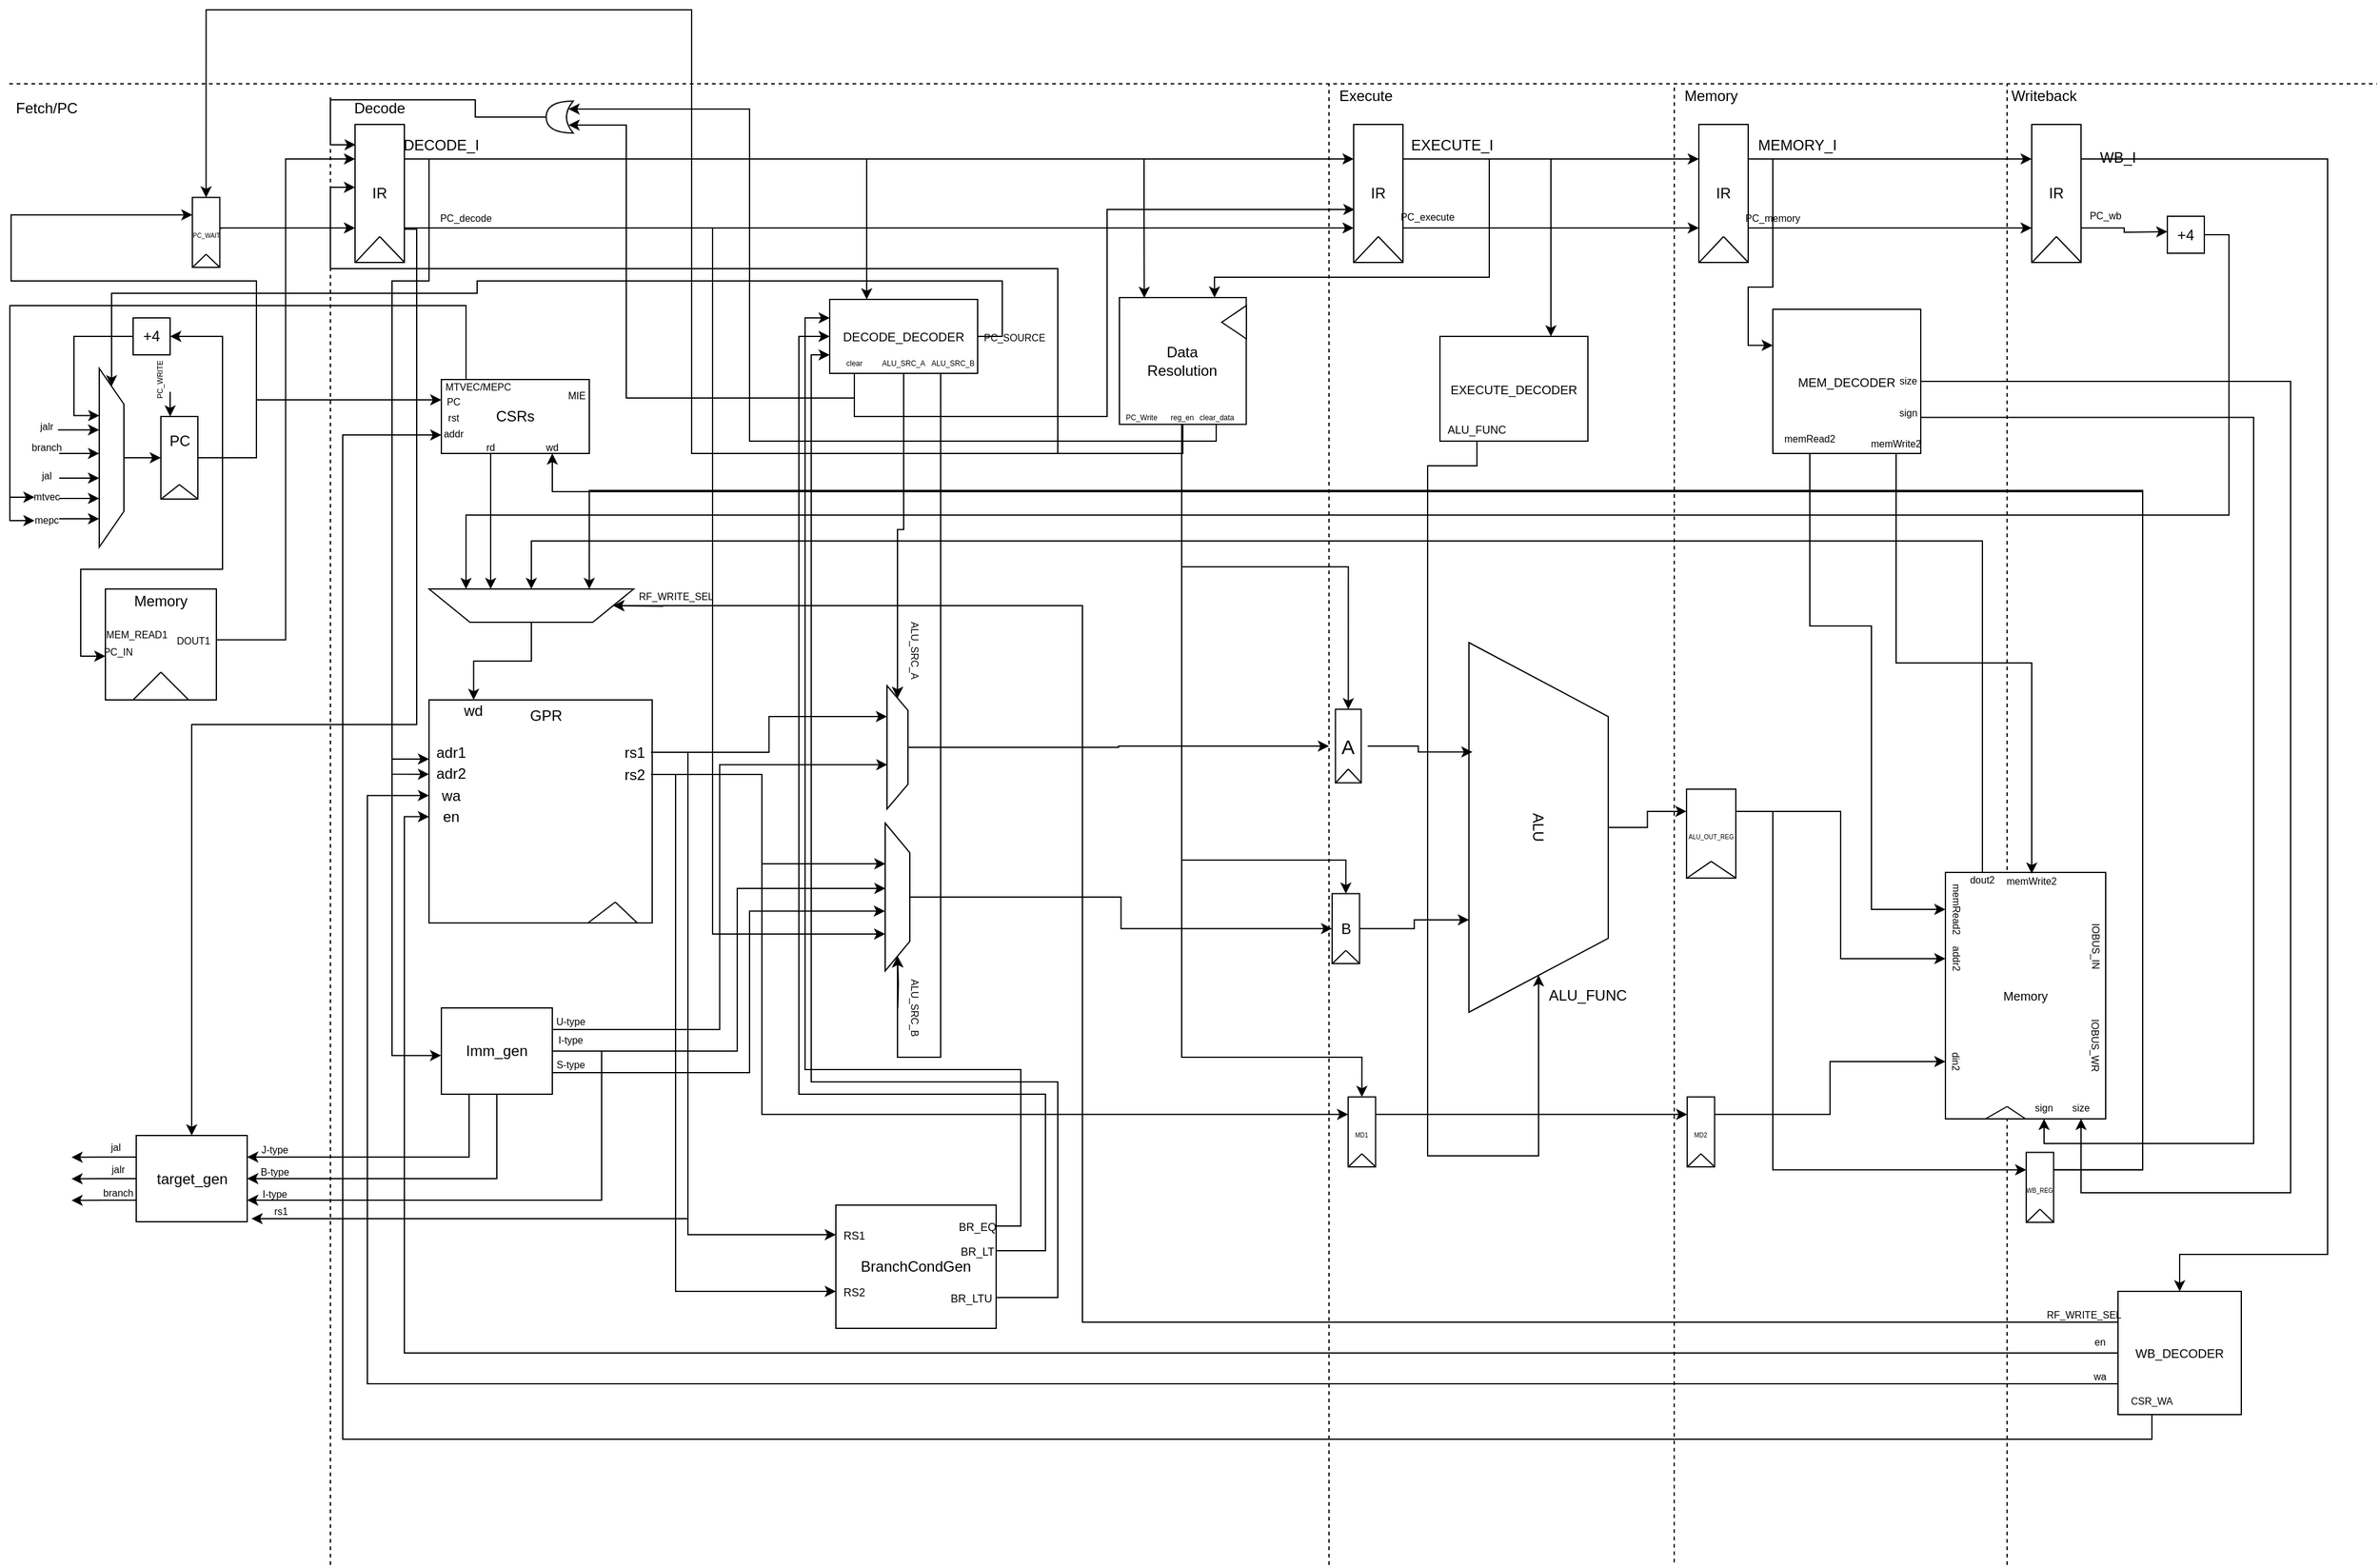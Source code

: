<mxfile version="12.3.7" type="github" pages="1">
  <diagram id="yyc3Uk4JYR91p4fASKHG" name="Page-1">
    <mxGraphModel dx="3938" dy="2440" grid="1" gridSize="10" guides="1" tooltips="1" connect="1" arrows="1" fold="1" page="1" pageScale="1" pageWidth="1920" pageHeight="1200" math="0" shadow="0">
      <root>
        <mxCell id="0"/>
        <mxCell id="1" parent="0"/>
        <mxCell id="xT4s-kxjBnBDxghF9oyi-1" value="" style="endArrow=none;dashed=1;html=1;" parent="1" edge="1">
          <mxGeometry width="50" height="50" relative="1" as="geometry">
            <mxPoint x="260" y="1202" as="sourcePoint"/>
            <mxPoint x="260.0" y="9.5" as="targetPoint"/>
          </mxGeometry>
        </mxCell>
        <mxCell id="xT4s-kxjBnBDxghF9oyi-2" value="" style="endArrow=none;dashed=1;html=1;" parent="1" edge="1">
          <mxGeometry width="50" height="50" relative="1" as="geometry">
            <mxPoint x="1070" y="1202" as="sourcePoint"/>
            <mxPoint x="1070.0" y="-4.547e-13" as="targetPoint"/>
          </mxGeometry>
        </mxCell>
        <mxCell id="xT4s-kxjBnBDxghF9oyi-3" value="" style="endArrow=none;dashed=1;html=1;" parent="1" edge="1">
          <mxGeometry width="50" height="50" relative="1" as="geometry">
            <mxPoint x="1350" y="1200" as="sourcePoint"/>
            <mxPoint x="1350.083" as="targetPoint"/>
          </mxGeometry>
        </mxCell>
        <mxCell id="xT4s-kxjBnBDxghF9oyi-4" value="" style="endArrow=none;dashed=1;html=1;" parent="1" edge="1">
          <mxGeometry width="50" height="50" relative="1" as="geometry">
            <mxPoint x="1620" y="1202" as="sourcePoint"/>
            <mxPoint x="1620" y="-0.5" as="targetPoint"/>
          </mxGeometry>
        </mxCell>
        <mxCell id="xT4s-kxjBnBDxghF9oyi-5" value="Fetch/PC" style="text;html=1;strokeColor=none;fillColor=none;align=center;verticalAlign=middle;whiteSpace=wrap;rounded=0;" parent="1" vertex="1">
          <mxGeometry x="10" y="10" width="40" height="20" as="geometry"/>
        </mxCell>
        <mxCell id="xT4s-kxjBnBDxghF9oyi-6" value="Decode" style="text;html=1;strokeColor=none;fillColor=none;align=center;verticalAlign=middle;whiteSpace=wrap;rounded=0;" parent="1" vertex="1">
          <mxGeometry x="280" y="10" width="40" height="20" as="geometry"/>
        </mxCell>
        <mxCell id="xT4s-kxjBnBDxghF9oyi-7" value="" style="endArrow=none;dashed=1;html=1;" parent="1" edge="1">
          <mxGeometry width="50" height="50" relative="1" as="geometry">
            <mxPoint x="-0.5" as="sourcePoint"/>
            <mxPoint x="1920" as="targetPoint"/>
          </mxGeometry>
        </mxCell>
        <mxCell id="xT4s-kxjBnBDxghF9oyi-16" value="" style="group" parent="1" vertex="1" connectable="0">
          <mxGeometry x="270" y="-1" width="60" height="152" as="geometry"/>
        </mxCell>
        <mxCell id="xT4s-kxjBnBDxghF9oyi-17" value="" style="rounded=0;whiteSpace=wrap;html=1;" parent="xT4s-kxjBnBDxghF9oyi-16" vertex="1">
          <mxGeometry x="10" y="34" width="40" height="112" as="geometry"/>
        </mxCell>
        <mxCell id="xT4s-kxjBnBDxghF9oyi-18" value="IR" style="text;html=1;strokeColor=none;fillColor=none;align=center;verticalAlign=middle;whiteSpace=wrap;rounded=0;" parent="xT4s-kxjBnBDxghF9oyi-16" vertex="1">
          <mxGeometry x="10" y="80" width="40" height="20" as="geometry"/>
        </mxCell>
        <mxCell id="xT4s-kxjBnBDxghF9oyi-19" value="" style="endArrow=none;html=1;exitX=-0.001;exitY=1.003;exitDx=0;exitDy=0;exitPerimeter=0;" parent="xT4s-kxjBnBDxghF9oyi-16" source="xT4s-kxjBnBDxghF9oyi-17" edge="1">
          <mxGeometry width="50" height="50" relative="1" as="geometry">
            <mxPoint y="155" as="sourcePoint"/>
            <mxPoint x="30" y="125" as="targetPoint"/>
          </mxGeometry>
        </mxCell>
        <mxCell id="xT4s-kxjBnBDxghF9oyi-20" value="" style="endArrow=none;html=1;exitX=1.004;exitY=1;exitDx=0;exitDy=0;exitPerimeter=0;" parent="xT4s-kxjBnBDxghF9oyi-16" source="xT4s-kxjBnBDxghF9oyi-17" edge="1">
          <mxGeometry width="50" height="50" relative="1" as="geometry">
            <mxPoint x="9.94" y="162.122" as="sourcePoint"/>
            <mxPoint x="30" y="125" as="targetPoint"/>
          </mxGeometry>
        </mxCell>
        <mxCell id="xT4s-kxjBnBDxghF9oyi-21" value="" style="group" parent="1" vertex="1" connectable="0">
          <mxGeometry x="1080" y="-1" width="60" height="152" as="geometry"/>
        </mxCell>
        <mxCell id="xT4s-kxjBnBDxghF9oyi-22" value="" style="rounded=0;whiteSpace=wrap;html=1;" parent="xT4s-kxjBnBDxghF9oyi-21" vertex="1">
          <mxGeometry x="10" y="34" width="40" height="112" as="geometry"/>
        </mxCell>
        <mxCell id="xT4s-kxjBnBDxghF9oyi-23" value="IR" style="text;html=1;strokeColor=none;fillColor=none;align=center;verticalAlign=middle;whiteSpace=wrap;rounded=0;" parent="xT4s-kxjBnBDxghF9oyi-21" vertex="1">
          <mxGeometry x="10" y="80" width="40" height="20" as="geometry"/>
        </mxCell>
        <mxCell id="xT4s-kxjBnBDxghF9oyi-24" value="" style="endArrow=none;html=1;exitX=-0.001;exitY=1.003;exitDx=0;exitDy=0;exitPerimeter=0;" parent="xT4s-kxjBnBDxghF9oyi-21" source="xT4s-kxjBnBDxghF9oyi-22" edge="1">
          <mxGeometry width="50" height="50" relative="1" as="geometry">
            <mxPoint y="155" as="sourcePoint"/>
            <mxPoint x="30" y="125" as="targetPoint"/>
          </mxGeometry>
        </mxCell>
        <mxCell id="xT4s-kxjBnBDxghF9oyi-25" value="" style="endArrow=none;html=1;exitX=1.004;exitY=1;exitDx=0;exitDy=0;exitPerimeter=0;" parent="xT4s-kxjBnBDxghF9oyi-21" source="xT4s-kxjBnBDxghF9oyi-22" edge="1">
          <mxGeometry width="50" height="50" relative="1" as="geometry">
            <mxPoint x="9.94" y="162.122" as="sourcePoint"/>
            <mxPoint x="30" y="125" as="targetPoint"/>
          </mxGeometry>
        </mxCell>
        <mxCell id="xT4s-kxjBnBDxghF9oyi-8" value="Execute" style="text;html=1;strokeColor=none;fillColor=none;align=center;verticalAlign=middle;whiteSpace=wrap;rounded=0;" parent="xT4s-kxjBnBDxghF9oyi-21" vertex="1">
          <mxGeometry y="0.5" width="40" height="20" as="geometry"/>
        </mxCell>
        <mxCell id="xT4s-kxjBnBDxghF9oyi-26" value="" style="group" parent="1" vertex="1" connectable="0">
          <mxGeometry x="1360" y="-1" width="60" height="152" as="geometry"/>
        </mxCell>
        <mxCell id="xT4s-kxjBnBDxghF9oyi-27" value="" style="rounded=0;whiteSpace=wrap;html=1;" parent="xT4s-kxjBnBDxghF9oyi-26" vertex="1">
          <mxGeometry x="10" y="34" width="40" height="112" as="geometry"/>
        </mxCell>
        <mxCell id="xT4s-kxjBnBDxghF9oyi-28" value="IR" style="text;html=1;strokeColor=none;fillColor=none;align=center;verticalAlign=middle;whiteSpace=wrap;rounded=0;" parent="xT4s-kxjBnBDxghF9oyi-26" vertex="1">
          <mxGeometry y="79.961" width="60" height="20.263" as="geometry"/>
        </mxCell>
        <mxCell id="xT4s-kxjBnBDxghF9oyi-29" value="" style="endArrow=none;html=1;exitX=-0.001;exitY=1.003;exitDx=0;exitDy=0;exitPerimeter=0;" parent="xT4s-kxjBnBDxghF9oyi-26" source="xT4s-kxjBnBDxghF9oyi-27" edge="1">
          <mxGeometry width="50" height="50" relative="1" as="geometry">
            <mxPoint y="155" as="sourcePoint"/>
            <mxPoint x="30" y="125" as="targetPoint"/>
          </mxGeometry>
        </mxCell>
        <mxCell id="xT4s-kxjBnBDxghF9oyi-30" value="" style="endArrow=none;html=1;exitX=1.004;exitY=1;exitDx=0;exitDy=0;exitPerimeter=0;" parent="xT4s-kxjBnBDxghF9oyi-26" source="xT4s-kxjBnBDxghF9oyi-27" edge="1">
          <mxGeometry width="50" height="50" relative="1" as="geometry">
            <mxPoint x="9.94" y="162.122" as="sourcePoint"/>
            <mxPoint x="30" y="125" as="targetPoint"/>
          </mxGeometry>
        </mxCell>
        <mxCell id="xT4s-kxjBnBDxghF9oyi-9" value="Memory" style="text;html=1;strokeColor=none;fillColor=none;align=center;verticalAlign=middle;whiteSpace=wrap;rounded=0;" parent="xT4s-kxjBnBDxghF9oyi-26" vertex="1">
          <mxGeometry y="1" width="40" height="20" as="geometry"/>
        </mxCell>
        <mxCell id="xT4s-kxjBnBDxghF9oyi-31" value="" style="group" parent="1" vertex="1" connectable="0">
          <mxGeometry x="1630" y="-1" width="80" height="152" as="geometry"/>
        </mxCell>
        <mxCell id="xT4s-kxjBnBDxghF9oyi-32" value="" style="rounded=0;whiteSpace=wrap;html=1;" parent="xT4s-kxjBnBDxghF9oyi-31" vertex="1">
          <mxGeometry x="10" y="34" width="40" height="112" as="geometry"/>
        </mxCell>
        <mxCell id="xT4s-kxjBnBDxghF9oyi-33" value="IR" style="text;html=1;strokeColor=none;fillColor=none;align=center;verticalAlign=middle;whiteSpace=wrap;rounded=0;" parent="xT4s-kxjBnBDxghF9oyi-31" vertex="1">
          <mxGeometry y="79.961" width="60" height="20.263" as="geometry"/>
        </mxCell>
        <mxCell id="xT4s-kxjBnBDxghF9oyi-34" value="" style="endArrow=none;html=1;exitX=-0.001;exitY=1.003;exitDx=0;exitDy=0;exitPerimeter=0;" parent="xT4s-kxjBnBDxghF9oyi-31" source="xT4s-kxjBnBDxghF9oyi-32" edge="1">
          <mxGeometry width="50" height="50" relative="1" as="geometry">
            <mxPoint y="155" as="sourcePoint"/>
            <mxPoint x="30" y="125" as="targetPoint"/>
          </mxGeometry>
        </mxCell>
        <mxCell id="xT4s-kxjBnBDxghF9oyi-35" value="" style="endArrow=none;html=1;exitX=1.004;exitY=1;exitDx=0;exitDy=0;exitPerimeter=0;" parent="xT4s-kxjBnBDxghF9oyi-31" source="xT4s-kxjBnBDxghF9oyi-32" edge="1">
          <mxGeometry width="50" height="50" relative="1" as="geometry">
            <mxPoint x="9.94" y="162.122" as="sourcePoint"/>
            <mxPoint x="30" y="125" as="targetPoint"/>
          </mxGeometry>
        </mxCell>
        <mxCell id="Y3N8VXGvKxDx-O2wMx4W-99" value="&lt;span style=&quot;font-size: 8px&quot;&gt;PC_wb&lt;/span&gt;" style="text;html=1;strokeColor=none;fillColor=none;align=center;verticalAlign=middle;whiteSpace=wrap;rounded=0;" parent="xT4s-kxjBnBDxghF9oyi-31" vertex="1">
          <mxGeometry x="50" y="100" width="40" height="13" as="geometry"/>
        </mxCell>
        <mxCell id="xT4s-kxjBnBDxghF9oyi-10" value="Writeback" style="text;html=1;strokeColor=none;fillColor=none;align=center;verticalAlign=middle;whiteSpace=wrap;rounded=0;" parent="xT4s-kxjBnBDxghF9oyi-31" vertex="1">
          <mxGeometry y="1" width="40" height="20" as="geometry"/>
        </mxCell>
        <mxCell id="xT4s-kxjBnBDxghF9oyi-43" style="edgeStyle=orthogonalEdgeStyle;rounded=0;orthogonalLoop=1;jettySize=auto;html=1;exitX=1;exitY=0.25;exitDx=0;exitDy=0;entryX=0;entryY=0.25;entryDx=0;entryDy=0;" parent="1" source="xT4s-kxjBnBDxghF9oyi-17" target="xT4s-kxjBnBDxghF9oyi-22" edge="1">
          <mxGeometry relative="1" as="geometry"/>
        </mxCell>
        <mxCell id="xT4s-kxjBnBDxghF9oyi-44" style="edgeStyle=orthogonalEdgeStyle;rounded=0;orthogonalLoop=1;jettySize=auto;html=1;exitX=1;exitY=0.25;exitDx=0;exitDy=0;entryX=0;entryY=0.25;entryDx=0;entryDy=0;" parent="1" source="xT4s-kxjBnBDxghF9oyi-22" target="xT4s-kxjBnBDxghF9oyi-27" edge="1">
          <mxGeometry relative="1" as="geometry"/>
        </mxCell>
        <mxCell id="xT4s-kxjBnBDxghF9oyi-45" style="edgeStyle=orthogonalEdgeStyle;rounded=0;orthogonalLoop=1;jettySize=auto;html=1;exitX=1;exitY=0.25;exitDx=0;exitDy=0;entryX=0;entryY=0.25;entryDx=0;entryDy=0;" parent="1" source="xT4s-kxjBnBDxghF9oyi-27" target="xT4s-kxjBnBDxghF9oyi-32" edge="1">
          <mxGeometry relative="1" as="geometry"/>
        </mxCell>
        <mxCell id="xT4s-kxjBnBDxghF9oyi-46" value="DECODE_I" style="text;html=1;strokeColor=none;fillColor=none;align=center;verticalAlign=middle;whiteSpace=wrap;rounded=0;" parent="1" vertex="1">
          <mxGeometry x="330" y="40" width="40" height="20" as="geometry"/>
        </mxCell>
        <mxCell id="xT4s-kxjBnBDxghF9oyi-47" value="EXECUTE_I" style="text;html=1;strokeColor=none;fillColor=none;align=center;verticalAlign=middle;whiteSpace=wrap;rounded=0;" parent="1" vertex="1">
          <mxGeometry x="1150" y="40" width="40" height="20" as="geometry"/>
        </mxCell>
        <mxCell id="xT4s-kxjBnBDxghF9oyi-48" value="MEMORY_I" style="text;html=1;strokeColor=none;fillColor=none;align=center;verticalAlign=middle;whiteSpace=wrap;rounded=0;" parent="1" vertex="1">
          <mxGeometry x="1430" y="40" width="40" height="20" as="geometry"/>
        </mxCell>
        <mxCell id="xT4s-kxjBnBDxghF9oyi-49" value="WB_I" style="text;html=1;strokeColor=none;fillColor=none;align=center;verticalAlign=middle;whiteSpace=wrap;rounded=0;" parent="1" vertex="1">
          <mxGeometry x="1690" y="50" width="40" height="20" as="geometry"/>
        </mxCell>
        <mxCell id="WwDJK-4Y9xHY7GHDowJt-51" value="" style="group" parent="1" vertex="1" connectable="0">
          <mxGeometry x="10" y="190" width="150.5" height="166" as="geometry"/>
        </mxCell>
        <mxCell id="WwDJK-4Y9xHY7GHDowJt-27" value="" style="group" parent="WwDJK-4Y9xHY7GHDowJt-51" vertex="1" connectable="0">
          <mxGeometry y="40" width="150.5" height="126" as="geometry"/>
        </mxCell>
        <mxCell id="WwDJK-4Y9xHY7GHDowJt-4" value="" style="group" parent="WwDJK-4Y9xHY7GHDowJt-27" vertex="1" connectable="0">
          <mxGeometry y="40" width="150.5" height="86" as="geometry"/>
        </mxCell>
        <mxCell id="WwDJK-4Y9xHY7GHDowJt-40" value="" style="group" parent="WwDJK-4Y9xHY7GHDowJt-4" vertex="1" connectable="0">
          <mxGeometry y="-20" width="150.5" height="106" as="geometry"/>
        </mxCell>
        <mxCell id="WwDJK-4Y9xHY7GHDowJt-41" value="" style="group" parent="WwDJK-4Y9xHY7GHDowJt-40" vertex="1" connectable="0">
          <mxGeometry width="150.5" height="106" as="geometry"/>
        </mxCell>
        <mxCell id="WwDJK-4Y9xHY7GHDowJt-50" value="" style="group" parent="WwDJK-4Y9xHY7GHDowJt-41" vertex="1" connectable="0">
          <mxGeometry y="20" width="145" height="86" as="geometry"/>
        </mxCell>
        <mxCell id="WwDJK-4Y9xHY7GHDowJt-2" value="" style="shape=trapezoid;perimeter=trapezoidPerimeter;whiteSpace=wrap;html=1;rotation=90;" parent="WwDJK-4Y9xHY7GHDowJt-50" vertex="1">
          <mxGeometry y="23.5" width="145" height="20" as="geometry"/>
        </mxCell>
        <mxCell id="WwDJK-4Y9xHY7GHDowJt-37" style="edgeStyle=orthogonalEdgeStyle;rounded=0;orthogonalLoop=1;jettySize=auto;html=1;entryX=0.844;entryY=1.006;entryDx=0;entryDy=0;entryPerimeter=0;exitX=0.951;exitY=1.143;exitDx=0;exitDy=0;exitPerimeter=0;" parent="WwDJK-4Y9xHY7GHDowJt-50" source="WwDJK-4Y9xHY7GHDowJt-42" edge="1">
          <mxGeometry relative="1" as="geometry">
            <mxPoint x="62.381" y="10.524" as="targetPoint"/>
            <mxPoint x="40" y="11" as="sourcePoint"/>
          </mxGeometry>
        </mxCell>
        <mxCell id="WwDJK-4Y9xHY7GHDowJt-42" value="&lt;font style=&quot;font-size: 8px&quot;&gt;jalr&lt;/font&gt;" style="text;html=1;strokeColor=none;fillColor=none;align=center;verticalAlign=middle;whiteSpace=wrap;rounded=0;" parent="WwDJK-4Y9xHY7GHDowJt-50" vertex="1">
          <mxGeometry x="10" y="4" width="20" height="6" as="geometry"/>
        </mxCell>
        <mxCell id="WwDJK-4Y9xHY7GHDowJt-44" value="&lt;span style=&quot;font-size: 8px&quot;&gt;branch&lt;/span&gt;" style="text;html=1;strokeColor=none;fillColor=none;align=center;verticalAlign=middle;whiteSpace=wrap;rounded=0;" parent="WwDJK-4Y9xHY7GHDowJt-50" vertex="1">
          <mxGeometry x="10" y="20.5" width="20" height="6" as="geometry"/>
        </mxCell>
        <mxCell id="WwDJK-4Y9xHY7GHDowJt-45" value="&lt;font style=&quot;font-size: 8px&quot;&gt;jal&lt;/font&gt;" style="text;html=1;strokeColor=none;fillColor=none;align=center;verticalAlign=middle;whiteSpace=wrap;rounded=0;" parent="WwDJK-4Y9xHY7GHDowJt-50" vertex="1">
          <mxGeometry x="10" y="43.5" width="20" height="6" as="geometry"/>
        </mxCell>
        <mxCell id="WwDJK-4Y9xHY7GHDowJt-47" value="&lt;span style=&quot;font-size: 8px&quot;&gt;mtvec&lt;/span&gt;" style="text;html=1;strokeColor=none;fillColor=none;align=center;verticalAlign=middle;whiteSpace=wrap;rounded=0;" parent="WwDJK-4Y9xHY7GHDowJt-50" vertex="1">
          <mxGeometry x="10" y="61" width="20" height="6" as="geometry"/>
        </mxCell>
        <mxCell id="WwDJK-4Y9xHY7GHDowJt-46" value="&lt;span style=&quot;font-size: 8px&quot;&gt;mepc&lt;/span&gt;" style="text;html=1;strokeColor=none;fillColor=none;align=center;verticalAlign=middle;whiteSpace=wrap;rounded=0;" parent="WwDJK-4Y9xHY7GHDowJt-50" vertex="1">
          <mxGeometry x="10" y="80" width="20" height="6" as="geometry"/>
        </mxCell>
        <mxCell id="WwDJK-4Y9xHY7GHDowJt-33" value="" style="endArrow=none;html=1;entryX=0.5;entryY=1;entryDx=0;entryDy=0;exitX=0.75;exitY=1;exitDx=0;exitDy=0;" parent="WwDJK-4Y9xHY7GHDowJt-50" source="WwDJK-4Y9xHY7GHDowJt-2" target="WwDJK-4Y9xHY7GHDowJt-2" edge="1">
          <mxGeometry width="50" height="50" relative="1" as="geometry">
            <mxPoint x="-10" y="80" as="sourcePoint"/>
            <mxPoint x="40" y="30" as="targetPoint"/>
          </mxGeometry>
        </mxCell>
        <mxCell id="WwDJK-4Y9xHY7GHDowJt-52" value="" style="group" parent="WwDJK-4Y9xHY7GHDowJt-41" vertex="1" connectable="0">
          <mxGeometry x="30" width="120.5" height="103" as="geometry"/>
        </mxCell>
        <mxCell id="xT4s-kxjBnBDxghF9oyi-11" value="" style="group" parent="WwDJK-4Y9xHY7GHDowJt-52" vertex="1" connectable="0">
          <mxGeometry x="82.5" y="20" width="38" height="77" as="geometry"/>
        </mxCell>
        <mxCell id="xT4s-kxjBnBDxghF9oyi-12" value="" style="rounded=0;whiteSpace=wrap;html=1;" parent="xT4s-kxjBnBDxghF9oyi-11" vertex="1">
          <mxGeometry width="30" height="67" as="geometry"/>
        </mxCell>
        <mxCell id="xT4s-kxjBnBDxghF9oyi-13" value="PC" style="text;html=1;strokeColor=none;fillColor=none;align=center;verticalAlign=middle;whiteSpace=wrap;rounded=0;" parent="xT4s-kxjBnBDxghF9oyi-11" vertex="1">
          <mxGeometry y="15.665" width="30" height="8.951" as="geometry"/>
        </mxCell>
        <mxCell id="xT4s-kxjBnBDxghF9oyi-14" value="" style="endArrow=none;html=1;exitX=-0.001;exitY=1.003;exitDx=0;exitDy=0;exitPerimeter=0;" parent="xT4s-kxjBnBDxghF9oyi-11" source="xT4s-kxjBnBDxghF9oyi-12" edge="1">
          <mxGeometry width="50" height="50" relative="1" as="geometry">
            <mxPoint y="68.473" as="sourcePoint"/>
            <mxPoint x="15" y="55.22" as="targetPoint"/>
          </mxGeometry>
        </mxCell>
        <mxCell id="xT4s-kxjBnBDxghF9oyi-15" value="" style="endArrow=none;html=1;exitX=1.004;exitY=1;exitDx=0;exitDy=0;exitPerimeter=0;" parent="xT4s-kxjBnBDxghF9oyi-11" source="xT4s-kxjBnBDxghF9oyi-12" edge="1">
          <mxGeometry width="50" height="50" relative="1" as="geometry">
            <mxPoint x="4.97" y="71.619" as="sourcePoint"/>
            <mxPoint x="15" y="55.22" as="targetPoint"/>
          </mxGeometry>
        </mxCell>
        <mxCell id="WwDJK-4Y9xHY7GHDowJt-3" style="edgeStyle=orthogonalEdgeStyle;rounded=0;orthogonalLoop=1;jettySize=auto;html=1;exitX=0.5;exitY=0;exitDx=0;exitDy=0;entryX=0;entryY=0.5;entryDx=0;entryDy=0;" parent="WwDJK-4Y9xHY7GHDowJt-52" source="WwDJK-4Y9xHY7GHDowJt-2" target="xT4s-kxjBnBDxghF9oyi-12" edge="1">
          <mxGeometry relative="1" as="geometry"/>
        </mxCell>
        <mxCell id="WwDJK-4Y9xHY7GHDowJt-23" style="edgeStyle=orthogonalEdgeStyle;rounded=0;orthogonalLoop=1;jettySize=auto;html=1;entryX=0.25;entryY=0;entryDx=0;entryDy=0;" parent="WwDJK-4Y9xHY7GHDowJt-52" target="xT4s-kxjBnBDxghF9oyi-12" edge="1">
          <mxGeometry relative="1" as="geometry">
            <mxPoint x="90" as="sourcePoint"/>
          </mxGeometry>
        </mxCell>
        <mxCell id="WwDJK-4Y9xHY7GHDowJt-34" style="edgeStyle=orthogonalEdgeStyle;rounded=0;orthogonalLoop=1;jettySize=auto;html=1;entryX=0.844;entryY=1.006;entryDx=0;entryDy=0;entryPerimeter=0;" parent="WwDJK-4Y9xHY7GHDowJt-52" target="WwDJK-4Y9xHY7GHDowJt-2" edge="1">
          <mxGeometry relative="1" as="geometry">
            <mxPoint x="10" y="60" as="targetPoint"/>
            <mxPoint y="103" as="sourcePoint"/>
          </mxGeometry>
        </mxCell>
        <mxCell id="WwDJK-4Y9xHY7GHDowJt-38" style="edgeStyle=orthogonalEdgeStyle;rounded=0;orthogonalLoop=1;jettySize=auto;html=1;entryX=0.844;entryY=1.006;entryDx=0;entryDy=0;entryPerimeter=0;" parent="WwDJK-4Y9xHY7GHDowJt-52" edge="1">
          <mxGeometry relative="1" as="geometry">
            <mxPoint x="32.381" y="50.524" as="targetPoint"/>
            <mxPoint y="50" as="sourcePoint"/>
          </mxGeometry>
        </mxCell>
        <mxCell id="WwDJK-4Y9xHY7GHDowJt-39" style="edgeStyle=orthogonalEdgeStyle;rounded=0;orthogonalLoop=1;jettySize=auto;html=1;entryX=0.844;entryY=1.006;entryDx=0;entryDy=0;entryPerimeter=0;" parent="WwDJK-4Y9xHY7GHDowJt-52" edge="1">
          <mxGeometry relative="1" as="geometry">
            <mxPoint x="32.381" y="70.524" as="targetPoint"/>
            <mxPoint y="70" as="sourcePoint"/>
          </mxGeometry>
        </mxCell>
        <mxCell id="WwDJK-4Y9xHY7GHDowJt-36" style="edgeStyle=orthogonalEdgeStyle;rounded=0;orthogonalLoop=1;jettySize=auto;html=1;entryX=0.844;entryY=1.006;entryDx=0;entryDy=0;entryPerimeter=0;" parent="WwDJK-4Y9xHY7GHDowJt-52" edge="1">
          <mxGeometry relative="1" as="geometry">
            <mxPoint x="32.381" y="86.881" as="targetPoint"/>
            <mxPoint y="86.5" as="sourcePoint"/>
          </mxGeometry>
        </mxCell>
        <mxCell id="WwDJK-4Y9xHY7GHDowJt-25" value="&lt;font style=&quot;font-size: 6px&quot;&gt;PC_WRITE&lt;/font&gt;" style="text;html=1;strokeColor=none;fillColor=none;align=center;verticalAlign=middle;whiteSpace=wrap;rounded=0;rotation=-90;" parent="WwDJK-4Y9xHY7GHDowJt-27" vertex="1">
          <mxGeometry x="90" width="40" height="20" as="geometry"/>
        </mxCell>
        <mxCell id="WwDJK-4Y9xHY7GHDowJt-30" value="" style="group" parent="WwDJK-4Y9xHY7GHDowJt-51" vertex="1" connectable="0">
          <mxGeometry x="90" width="30" height="30" as="geometry"/>
        </mxCell>
        <mxCell id="WwDJK-4Y9xHY7GHDowJt-28" value="" style="rounded=0;whiteSpace=wrap;html=1;" parent="WwDJK-4Y9xHY7GHDowJt-30" vertex="1">
          <mxGeometry width="30" height="30" as="geometry"/>
        </mxCell>
        <mxCell id="WwDJK-4Y9xHY7GHDowJt-29" value="+4" style="text;html=1;strokeColor=none;fillColor=none;align=center;verticalAlign=middle;whiteSpace=wrap;rounded=0;" parent="WwDJK-4Y9xHY7GHDowJt-30" vertex="1">
          <mxGeometry y="7.5" width="30" height="15" as="geometry"/>
        </mxCell>
        <mxCell id="WwDJK-4Y9xHY7GHDowJt-32" style="edgeStyle=orthogonalEdgeStyle;rounded=0;orthogonalLoop=1;jettySize=auto;html=1;exitX=0;exitY=0.5;exitDx=0;exitDy=0;entryX=0.264;entryY=0.998;entryDx=0;entryDy=0;entryPerimeter=0;" parent="WwDJK-4Y9xHY7GHDowJt-51" source="WwDJK-4Y9xHY7GHDowJt-29" target="WwDJK-4Y9xHY7GHDowJt-2" edge="1">
          <mxGeometry relative="1" as="geometry">
            <Array as="points">
              <mxPoint x="42" y="15"/>
              <mxPoint x="42" y="79"/>
            </Array>
          </mxGeometry>
        </mxCell>
        <mxCell id="HF-T8gVDYWp2tUK6mGtr-48" style="edgeStyle=orthogonalEdgeStyle;rounded=0;orthogonalLoop=1;jettySize=auto;html=1;exitX=1;exitY=0.5;exitDx=0;exitDy=0;entryX=1;entryY=0.5;entryDx=0;entryDy=0;" parent="WwDJK-4Y9xHY7GHDowJt-51" source="xT4s-kxjBnBDxghF9oyi-12" target="WwDJK-4Y9xHY7GHDowJt-29" edge="1">
          <mxGeometry relative="1" as="geometry"/>
        </mxCell>
        <mxCell id="WwDJK-4Y9xHY7GHDowJt-60" value="" style="group" parent="1" vertex="1" connectable="0">
          <mxGeometry x="142.5" y="75" width="50" height="77" as="geometry"/>
        </mxCell>
        <mxCell id="WwDJK-4Y9xHY7GHDowJt-54" value="" style="group" parent="WwDJK-4Y9xHY7GHDowJt-60" vertex="1" connectable="0">
          <mxGeometry width="50" height="77" as="geometry"/>
        </mxCell>
        <mxCell id="WwDJK-4Y9xHY7GHDowJt-55" value="" style="rounded=0;whiteSpace=wrap;html=1;" parent="WwDJK-4Y9xHY7GHDowJt-54" vertex="1">
          <mxGeometry x="5.556" y="17.224" width="22.222" height="56.737" as="geometry"/>
        </mxCell>
        <mxCell id="WwDJK-4Y9xHY7GHDowJt-56" value="&lt;font style=&quot;font-size: 5px&quot;&gt;PC_WAIT&lt;/font&gt;" style="text;html=1;strokeColor=none;fillColor=none;align=center;verticalAlign=middle;whiteSpace=wrap;rounded=0;" parent="WwDJK-4Y9xHY7GHDowJt-54" vertex="1">
          <mxGeometry x="5.5" y="40.5" width="23" height="10" as="geometry"/>
        </mxCell>
        <mxCell id="WwDJK-4Y9xHY7GHDowJt-57" value="" style="endArrow=none;html=1;exitX=-0.001;exitY=1.003;exitDx=0;exitDy=0;exitPerimeter=0;" parent="WwDJK-4Y9xHY7GHDowJt-54" source="WwDJK-4Y9xHY7GHDowJt-55" edge="1">
          <mxGeometry width="50" height="50" relative="1" as="geometry">
            <mxPoint y="78.52" as="sourcePoint"/>
            <mxPoint x="16.667" y="63.322" as="targetPoint"/>
          </mxGeometry>
        </mxCell>
        <mxCell id="WwDJK-4Y9xHY7GHDowJt-58" value="" style="endArrow=none;html=1;exitX=1.004;exitY=1;exitDx=0;exitDy=0;exitPerimeter=0;" parent="WwDJK-4Y9xHY7GHDowJt-54" source="WwDJK-4Y9xHY7GHDowJt-55" edge="1">
          <mxGeometry width="50" height="50" relative="1" as="geometry">
            <mxPoint x="5.522" y="82.127" as="sourcePoint"/>
            <mxPoint x="16.667" y="63.322" as="targetPoint"/>
          </mxGeometry>
        </mxCell>
        <mxCell id="WwDJK-4Y9xHY7GHDowJt-61" style="edgeStyle=orthogonalEdgeStyle;rounded=0;orthogonalLoop=1;jettySize=auto;html=1;exitX=1;exitY=0.5;exitDx=0;exitDy=0;entryX=0;entryY=0.25;entryDx=0;entryDy=0;" parent="1" source="xT4s-kxjBnBDxghF9oyi-12" target="WwDJK-4Y9xHY7GHDowJt-55" edge="1">
          <mxGeometry relative="1" as="geometry">
            <Array as="points">
              <mxPoint x="200" y="304"/>
              <mxPoint x="200" y="160"/>
              <mxPoint x="1" y="160"/>
              <mxPoint x="1" y="106"/>
            </Array>
          </mxGeometry>
        </mxCell>
        <mxCell id="Y3N8VXGvKxDx-O2wMx4W-19" value="" style="group" parent="1" vertex="1" connectable="0">
          <mxGeometry x="77.5" y="410" width="90" height="90" as="geometry"/>
        </mxCell>
        <mxCell id="Y3N8VXGvKxDx-O2wMx4W-15" value="" style="group" parent="Y3N8VXGvKxDx-O2wMx4W-19" vertex="1" connectable="0">
          <mxGeometry width="90" height="90" as="geometry"/>
        </mxCell>
        <mxCell id="Y3N8VXGvKxDx-O2wMx4W-13" value="" style="endArrow=none;html=1;" parent="Y3N8VXGvKxDx-O2wMx4W-15" edge="1">
          <mxGeometry width="50" height="50" relative="1" as="geometry">
            <mxPoint x="38.571" y="67.5" as="sourcePoint"/>
            <mxPoint x="57.857" y="81.0" as="targetPoint"/>
          </mxGeometry>
        </mxCell>
        <mxCell id="Y3N8VXGvKxDx-O2wMx4W-1" value="" style="rounded=0;whiteSpace=wrap;html=1;" parent="Y3N8VXGvKxDx-O2wMx4W-15" vertex="1">
          <mxGeometry width="90" height="90.0" as="geometry"/>
        </mxCell>
        <mxCell id="Y3N8VXGvKxDx-O2wMx4W-2" value="Memory" style="text;html=1;strokeColor=none;fillColor=none;align=center;verticalAlign=middle;whiteSpace=wrap;rounded=0;" parent="Y3N8VXGvKxDx-O2wMx4W-15" vertex="1">
          <mxGeometry x="24.828" y="5.0" width="41.379" height="10.0" as="geometry"/>
        </mxCell>
        <mxCell id="Y3N8VXGvKxDx-O2wMx4W-12" value="" style="endArrow=none;html=1;exitX=0.25;exitY=1;exitDx=0;exitDy=0;" parent="Y3N8VXGvKxDx-O2wMx4W-15" source="Y3N8VXGvKxDx-O2wMx4W-1" edge="1">
          <mxGeometry width="50" height="50" relative="1" as="geometry">
            <mxPoint x="12.857" y="94.5" as="sourcePoint"/>
            <mxPoint x="45" y="67.5" as="targetPoint"/>
          </mxGeometry>
        </mxCell>
        <mxCell id="Y3N8VXGvKxDx-O2wMx4W-14" value="" style="endArrow=none;html=1;exitX=0.75;exitY=1;exitDx=0;exitDy=0;" parent="Y3N8VXGvKxDx-O2wMx4W-15" source="Y3N8VXGvKxDx-O2wMx4W-1" edge="1">
          <mxGeometry width="50" height="50" relative="1" as="geometry">
            <mxPoint x="35.357" y="103.5" as="sourcePoint"/>
            <mxPoint x="45" y="67.5" as="targetPoint"/>
          </mxGeometry>
        </mxCell>
        <mxCell id="Y3N8VXGvKxDx-O2wMx4W-16" value="&lt;font style=&quot;font-size: 8px&quot;&gt;DOUT1&lt;/font&gt;" style="text;html=1;strokeColor=none;fillColor=none;align=center;verticalAlign=middle;whiteSpace=wrap;rounded=0;" parent="Y3N8VXGvKxDx-O2wMx4W-15" vertex="1">
          <mxGeometry x="53.929" y="32.5" width="36" height="17.55" as="geometry"/>
        </mxCell>
        <mxCell id="Y3N8VXGvKxDx-O2wMx4W-17" value="&lt;font style=&quot;font-size: 8px&quot;&gt;PC_IN&lt;/font&gt;" style="text;html=1;strokeColor=none;fillColor=none;align=center;verticalAlign=middle;whiteSpace=wrap;rounded=0;" parent="Y3N8VXGvKxDx-O2wMx4W-15" vertex="1">
          <mxGeometry y="41" width="20" height="18" as="geometry"/>
        </mxCell>
        <mxCell id="Y3N8VXGvKxDx-O2wMx4W-18" value="&lt;font style=&quot;font-size: 8px&quot;&gt;MEM_READ1&lt;/font&gt;" style="text;html=1;strokeColor=none;fillColor=none;align=center;verticalAlign=middle;whiteSpace=wrap;rounded=0;" parent="Y3N8VXGvKxDx-O2wMx4W-15" vertex="1">
          <mxGeometry x="1" y="27" width="48" height="18" as="geometry"/>
        </mxCell>
        <mxCell id="Y3N8VXGvKxDx-O2wMx4W-20" style="edgeStyle=orthogonalEdgeStyle;rounded=0;orthogonalLoop=1;jettySize=auto;html=1;exitX=1;exitY=0.5;exitDx=0;exitDy=0;entryX=0;entryY=0.75;entryDx=0;entryDy=0;" parent="1" source="xT4s-kxjBnBDxghF9oyi-12" target="Y3N8VXGvKxDx-O2wMx4W-17" edge="1">
          <mxGeometry relative="1" as="geometry"/>
        </mxCell>
        <mxCell id="Y3N8VXGvKxDx-O2wMx4W-41" value="" style="group" parent="1" vertex="1" connectable="0">
          <mxGeometry x="340" y="500" width="190" height="181" as="geometry"/>
        </mxCell>
        <mxCell id="Y3N8VXGvKxDx-O2wMx4W-39" value="" style="group" parent="Y3N8VXGvKxDx-O2wMx4W-41" vertex="1" connectable="0">
          <mxGeometry width="190" height="181" as="geometry"/>
        </mxCell>
        <mxCell id="Y3N8VXGvKxDx-O2wMx4W-26" value="" style="group" parent="Y3N8VXGvKxDx-O2wMx4W-39" vertex="1" connectable="0">
          <mxGeometry width="190" height="181" as="geometry"/>
        </mxCell>
        <mxCell id="Y3N8VXGvKxDx-O2wMx4W-24" value="" style="whiteSpace=wrap;html=1;aspect=fixed;" parent="Y3N8VXGvKxDx-O2wMx4W-26" vertex="1">
          <mxGeometry width="181" height="181" as="geometry"/>
        </mxCell>
        <mxCell id="Y3N8VXGvKxDx-O2wMx4W-25" value="GPR" style="text;html=1;strokeColor=none;fillColor=none;align=center;verticalAlign=middle;whiteSpace=wrap;rounded=0;" parent="Y3N8VXGvKxDx-O2wMx4W-26" vertex="1">
          <mxGeometry x="79.167" y="5.279" width="31.667" height="15.083" as="geometry"/>
        </mxCell>
        <mxCell id="Y3N8VXGvKxDx-O2wMx4W-30" value="" style="group" parent="Y3N8VXGvKxDx-O2wMx4W-26" vertex="1" connectable="0">
          <mxGeometry x="140" y="164" width="40" height="17" as="geometry"/>
        </mxCell>
        <mxCell id="Y3N8VXGvKxDx-O2wMx4W-29" value="" style="endArrow=none;html=1;" parent="Y3N8VXGvKxDx-O2wMx4W-30" edge="1">
          <mxGeometry width="50" height="50" relative="1" as="geometry">
            <mxPoint x="-11.053" y="17" as="sourcePoint"/>
            <mxPoint x="11.17" as="targetPoint"/>
          </mxGeometry>
        </mxCell>
        <mxCell id="Y3N8VXGvKxDx-O2wMx4W-27" value="" style="endArrow=none;html=1;" parent="Y3N8VXGvKxDx-O2wMx4W-30" edge="1">
          <mxGeometry width="50" height="50" relative="1" as="geometry">
            <mxPoint y="17" as="sourcePoint"/>
            <mxPoint x="40.0" y="17" as="targetPoint"/>
          </mxGeometry>
        </mxCell>
        <mxCell id="Y3N8VXGvKxDx-O2wMx4W-28" value="" style="endArrow=none;html=1;" parent="Y3N8VXGvKxDx-O2wMx4W-30" edge="1">
          <mxGeometry width="50" height="50" relative="1" as="geometry">
            <mxPoint x="28.947" y="17" as="sourcePoint"/>
            <mxPoint x="11.17" as="targetPoint"/>
            <Array as="points">
              <mxPoint x="11.263" y="0.235"/>
            </Array>
          </mxGeometry>
        </mxCell>
        <mxCell id="Y3N8VXGvKxDx-O2wMx4W-31" value="adr1" style="text;html=1;strokeColor=none;fillColor=none;align=center;verticalAlign=middle;whiteSpace=wrap;rounded=0;" parent="Y3N8VXGvKxDx-O2wMx4W-26" vertex="1">
          <mxGeometry y="34.476" width="36.19" height="17.238" as="geometry"/>
        </mxCell>
        <mxCell id="Y3N8VXGvKxDx-O2wMx4W-32" value="adr2" style="text;html=1;strokeColor=none;fillColor=none;align=center;verticalAlign=middle;whiteSpace=wrap;rounded=0;" parent="Y3N8VXGvKxDx-O2wMx4W-26" vertex="1">
          <mxGeometry y="51.714" width="36.19" height="17.238" as="geometry"/>
        </mxCell>
        <mxCell id="Y3N8VXGvKxDx-O2wMx4W-33" value="wa" style="text;html=1;strokeColor=none;fillColor=none;align=center;verticalAlign=middle;whiteSpace=wrap;rounded=0;" parent="Y3N8VXGvKxDx-O2wMx4W-26" vertex="1">
          <mxGeometry y="68.952" width="36.19" height="17.238" as="geometry"/>
        </mxCell>
        <mxCell id="Y3N8VXGvKxDx-O2wMx4W-34" value="en" style="text;html=1;strokeColor=none;fillColor=none;align=center;verticalAlign=middle;whiteSpace=wrap;rounded=0;" parent="Y3N8VXGvKxDx-O2wMx4W-26" vertex="1">
          <mxGeometry y="86.19" width="36.19" height="17.238" as="geometry"/>
        </mxCell>
        <mxCell id="Y3N8VXGvKxDx-O2wMx4W-35" value="rs1" style="text;html=1;strokeColor=none;fillColor=none;align=center;verticalAlign=middle;whiteSpace=wrap;rounded=0;" parent="Y3N8VXGvKxDx-O2wMx4W-26" vertex="1">
          <mxGeometry x="154" y="34" width="26" height="17" as="geometry"/>
        </mxCell>
        <mxCell id="Y3N8VXGvKxDx-O2wMx4W-36" value="rs2" style="text;html=1;strokeColor=none;fillColor=none;align=center;verticalAlign=middle;whiteSpace=wrap;rounded=0;" parent="Y3N8VXGvKxDx-O2wMx4W-26" vertex="1">
          <mxGeometry x="154" y="52" width="26" height="17" as="geometry"/>
        </mxCell>
        <mxCell id="Y3N8VXGvKxDx-O2wMx4W-38" value="wd" style="text;html=1;strokeColor=none;fillColor=none;align=center;verticalAlign=middle;whiteSpace=wrap;rounded=0;" parent="Y3N8VXGvKxDx-O2wMx4W-26" vertex="1">
          <mxGeometry x="18.095" width="36.19" height="17.238" as="geometry"/>
        </mxCell>
        <mxCell id="Y3N8VXGvKxDx-O2wMx4W-45" style="edgeStyle=orthogonalEdgeStyle;rounded=0;orthogonalLoop=1;jettySize=auto;html=1;exitX=0.5;exitY=0;exitDx=0;exitDy=0;entryX=0.5;entryY=0;entryDx=0;entryDy=0;" parent="1" source="Y3N8VXGvKxDx-O2wMx4W-44" target="Y3N8VXGvKxDx-O2wMx4W-38" edge="1">
          <mxGeometry relative="1" as="geometry"/>
        </mxCell>
        <mxCell id="Y3N8VXGvKxDx-O2wMx4W-50" value="" style="group" parent="1" vertex="1" connectable="0">
          <mxGeometry x="340" y="360" width="166" height="77" as="geometry"/>
        </mxCell>
        <mxCell id="Y3N8VXGvKxDx-O2wMx4W-44" value="" style="shape=trapezoid;perimeter=trapezoidPerimeter;whiteSpace=wrap;html=1;rotation=180;" parent="Y3N8VXGvKxDx-O2wMx4W-50" vertex="1">
          <mxGeometry y="50" width="166" height="27" as="geometry"/>
        </mxCell>
        <mxCell id="Y3N8VXGvKxDx-O2wMx4W-55" value="" style="endArrow=classic;html=1;entryX=0;entryY=0.5;entryDx=0;entryDy=0;" parent="1" target="Y3N8VXGvKxDx-O2wMx4W-44" edge="1">
          <mxGeometry width="50" height="50" relative="1" as="geometry">
            <mxPoint x="530" y="424" as="sourcePoint"/>
            <mxPoint x="540" y="450" as="targetPoint"/>
          </mxGeometry>
        </mxCell>
        <mxCell id="Y3N8VXGvKxDx-O2wMx4W-56" value="&lt;font style=&quot;font-size: 8px&quot;&gt;RF_WRITE_SEL&lt;/font&gt;" style="text;html=1;resizable=0;points=[];align=center;verticalAlign=middle;labelBackgroundColor=#ffffff;" parent="Y3N8VXGvKxDx-O2wMx4W-55" vertex="1" connectable="0">
          <mxGeometry x="-0.455" y="-5" relative="1" as="geometry">
            <mxPoint x="21" y="-4" as="offset"/>
          </mxGeometry>
        </mxCell>
        <mxCell id="Y3N8VXGvKxDx-O2wMx4W-59" value="CSRs" style="rounded=0;whiteSpace=wrap;html=1;" parent="1" vertex="1">
          <mxGeometry x="350" y="240" width="120" height="60" as="geometry"/>
        </mxCell>
        <mxCell id="Y3N8VXGvKxDx-O2wMx4W-70" style="edgeStyle=orthogonalEdgeStyle;rounded=0;orthogonalLoop=1;jettySize=auto;html=1;entryX=0;entryY=0.75;entryDx=0;entryDy=0;" parent="1" source="Y3N8VXGvKxDx-O2wMx4W-60" target="WwDJK-4Y9xHY7GHDowJt-47" edge="1">
          <mxGeometry relative="1" as="geometry">
            <mxPoint x="60" y="330" as="targetPoint"/>
            <Array as="points">
              <mxPoint x="370" y="180"/>
              <mxPoint y="180"/>
              <mxPoint y="336"/>
            </Array>
          </mxGeometry>
        </mxCell>
        <mxCell id="cysmC8a_G-jqqWDBVhPq-25" style="edgeStyle=orthogonalEdgeStyle;rounded=0;orthogonalLoop=1;jettySize=auto;html=1;exitX=0.5;exitY=0;exitDx=0;exitDy=0;entryX=0;entryY=0.75;entryDx=0;entryDy=0;" parent="1" source="Y3N8VXGvKxDx-O2wMx4W-60" target="WwDJK-4Y9xHY7GHDowJt-46" edge="1">
          <mxGeometry relative="1" as="geometry">
            <Array as="points">
              <mxPoint x="370" y="180"/>
              <mxPoint y="180"/>
              <mxPoint y="355"/>
            </Array>
          </mxGeometry>
        </mxCell>
        <mxCell id="Y3N8VXGvKxDx-O2wMx4W-60" value="&lt;font style=&quot;font-size: 8px&quot;&gt;MTVEC/MEPC&lt;/font&gt;" style="text;html=1;strokeColor=none;fillColor=none;align=center;verticalAlign=middle;whiteSpace=wrap;rounded=0;" parent="1" vertex="1">
          <mxGeometry x="360" y="240" width="40" height="10" as="geometry"/>
        </mxCell>
        <mxCell id="Y3N8VXGvKxDx-O2wMx4W-61" value="&lt;font style=&quot;font-size: 8px&quot;&gt;PC&lt;/font&gt;" style="text;html=1;strokeColor=none;fillColor=none;align=center;verticalAlign=middle;whiteSpace=wrap;rounded=0;" parent="1" vertex="1">
          <mxGeometry x="350" y="250" width="20" height="13" as="geometry"/>
        </mxCell>
        <mxCell id="Y3N8VXGvKxDx-O2wMx4W-62" value="&lt;font style=&quot;font-size: 8px&quot;&gt;rst&lt;/font&gt;" style="text;html=1;strokeColor=none;fillColor=none;align=center;verticalAlign=middle;whiteSpace=wrap;rounded=0;" parent="1" vertex="1">
          <mxGeometry x="350" y="263" width="20" height="13" as="geometry"/>
        </mxCell>
        <mxCell id="Y3N8VXGvKxDx-O2wMx4W-63" value="&lt;font style=&quot;font-size: 8px&quot;&gt;addr&lt;/font&gt;" style="text;html=1;strokeColor=none;fillColor=none;align=center;verticalAlign=middle;whiteSpace=wrap;rounded=0;" parent="1" vertex="1">
          <mxGeometry x="350" y="276" width="20" height="13" as="geometry"/>
        </mxCell>
        <mxCell id="Y3N8VXGvKxDx-O2wMx4W-64" value="&lt;font style=&quot;font-size: 8px&quot;&gt;MIE&lt;/font&gt;" style="text;html=1;strokeColor=none;fillColor=none;align=center;verticalAlign=middle;whiteSpace=wrap;rounded=0;" parent="1" vertex="1">
          <mxGeometry x="450" y="245" width="20" height="13" as="geometry"/>
        </mxCell>
        <mxCell id="Y3N8VXGvKxDx-O2wMx4W-68" style="edgeStyle=orthogonalEdgeStyle;rounded=0;orthogonalLoop=1;jettySize=auto;html=1;exitX=0.5;exitY=1;exitDx=0;exitDy=0;" parent="1" source="Y3N8VXGvKxDx-O2wMx4W-65" edge="1">
          <mxGeometry relative="1" as="geometry">
            <mxPoint x="390" y="410" as="targetPoint"/>
          </mxGeometry>
        </mxCell>
        <mxCell id="Y3N8VXGvKxDx-O2wMx4W-65" value="&lt;span style=&quot;font-size: 8px&quot;&gt;rd&lt;/span&gt;" style="text;html=1;strokeColor=none;fillColor=none;align=center;verticalAlign=middle;whiteSpace=wrap;rounded=0;" parent="1" vertex="1">
          <mxGeometry x="380" y="287" width="20" height="13" as="geometry"/>
        </mxCell>
        <mxCell id="Y3N8VXGvKxDx-O2wMx4W-66" value="&lt;span style=&quot;font-size: 8px&quot;&gt;wd&lt;/span&gt;" style="text;html=1;strokeColor=none;fillColor=none;align=center;verticalAlign=middle;whiteSpace=wrap;rounded=0;" parent="1" vertex="1">
          <mxGeometry x="430" y="287" width="20" height="13" as="geometry"/>
        </mxCell>
        <mxCell id="Y3N8VXGvKxDx-O2wMx4W-79" style="edgeStyle=orthogonalEdgeStyle;rounded=0;orthogonalLoop=1;jettySize=auto;html=1;exitX=1;exitY=0.25;exitDx=0;exitDy=0;entryX=0.641;entryY=0.982;entryDx=0;entryDy=0;entryPerimeter=0;" parent="1" source="Y3N8VXGvKxDx-O2wMx4W-72" target="Y3N8VXGvKxDx-O2wMx4W-75" edge="1">
          <mxGeometry relative="1" as="geometry"/>
        </mxCell>
        <mxCell id="Y3N8VXGvKxDx-O2wMx4W-86" style="edgeStyle=orthogonalEdgeStyle;rounded=0;orthogonalLoop=1;jettySize=auto;html=1;exitX=1;exitY=0.5;exitDx=0;exitDy=0;entryX=0.442;entryY=0.99;entryDx=0;entryDy=0;entryPerimeter=0;" parent="1" source="Y3N8VXGvKxDx-O2wMx4W-72" target="Y3N8VXGvKxDx-O2wMx4W-74" edge="1">
          <mxGeometry relative="1" as="geometry">
            <Array as="points">
              <mxPoint x="590" y="785"/>
              <mxPoint x="590" y="653"/>
            </Array>
          </mxGeometry>
        </mxCell>
        <mxCell id="Y3N8VXGvKxDx-O2wMx4W-87" style="edgeStyle=orthogonalEdgeStyle;rounded=0;orthogonalLoop=1;jettySize=auto;html=1;exitX=1;exitY=0.75;exitDx=0;exitDy=0;entryX=0.595;entryY=1.01;entryDx=0;entryDy=0;entryPerimeter=0;" parent="1" source="Y3N8VXGvKxDx-O2wMx4W-72" target="Y3N8VXGvKxDx-O2wMx4W-74" edge="1">
          <mxGeometry relative="1" as="geometry">
            <Array as="points">
              <mxPoint x="600" y="803"/>
              <mxPoint x="600" y="671"/>
            </Array>
          </mxGeometry>
        </mxCell>
        <mxCell id="6A1WwFFUIXVRuLwFnsMr-25" style="edgeStyle=orthogonalEdgeStyle;rounded=0;orthogonalLoop=1;jettySize=auto;html=1;exitX=0.25;exitY=1;exitDx=0;exitDy=0;entryX=1;entryY=0.25;entryDx=0;entryDy=0;" parent="1" source="Y3N8VXGvKxDx-O2wMx4W-72" target="6A1WwFFUIXVRuLwFnsMr-24" edge="1">
          <mxGeometry relative="1" as="geometry"/>
        </mxCell>
        <mxCell id="6A1WwFFUIXVRuLwFnsMr-26" style="edgeStyle=orthogonalEdgeStyle;rounded=0;orthogonalLoop=1;jettySize=auto;html=1;exitX=0.5;exitY=1;exitDx=0;exitDy=0;entryX=1;entryY=0.5;entryDx=0;entryDy=0;" parent="1" source="Y3N8VXGvKxDx-O2wMx4W-72" target="6A1WwFFUIXVRuLwFnsMr-24" edge="1">
          <mxGeometry relative="1" as="geometry"/>
        </mxCell>
        <mxCell id="6A1WwFFUIXVRuLwFnsMr-27" style="edgeStyle=orthogonalEdgeStyle;rounded=0;orthogonalLoop=1;jettySize=auto;html=1;exitX=1;exitY=0.5;exitDx=0;exitDy=0;entryX=1;entryY=0.75;entryDx=0;entryDy=0;" parent="1" source="Y3N8VXGvKxDx-O2wMx4W-72" target="6A1WwFFUIXVRuLwFnsMr-24" edge="1">
          <mxGeometry relative="1" as="geometry">
            <Array as="points">
              <mxPoint x="480" y="785"/>
              <mxPoint x="480" y="906"/>
            </Array>
          </mxGeometry>
        </mxCell>
        <mxCell id="Y3N8VXGvKxDx-O2wMx4W-72" value="Imm_gen" style="rounded=0;whiteSpace=wrap;html=1;" parent="1" vertex="1">
          <mxGeometry x="350" y="750" width="90" height="70" as="geometry"/>
        </mxCell>
        <mxCell id="Y3N8VXGvKxDx-O2wMx4W-73" style="edgeStyle=orthogonalEdgeStyle;rounded=0;orthogonalLoop=1;jettySize=auto;html=1;exitX=1;exitY=0.25;exitDx=0;exitDy=0;entryX=-0.002;entryY=0.551;entryDx=0;entryDy=0;entryPerimeter=0;" parent="1" source="xT4s-kxjBnBDxghF9oyi-17" target="Y3N8VXGvKxDx-O2wMx4W-72" edge="1">
          <mxGeometry relative="1" as="geometry">
            <mxPoint x="310" y="230" as="targetPoint"/>
            <Array as="points">
              <mxPoint x="340" y="61"/>
              <mxPoint x="340" y="160"/>
              <mxPoint x="310" y="160"/>
              <mxPoint x="310" y="789"/>
            </Array>
          </mxGeometry>
        </mxCell>
        <mxCell id="Y3N8VXGvKxDx-O2wMx4W-85" style="edgeStyle=orthogonalEdgeStyle;rounded=0;orthogonalLoop=1;jettySize=auto;html=1;exitX=1;exitY=0.5;exitDx=0;exitDy=0;entryX=1;entryY=0.5;entryDx=0;entryDy=0;" parent="1" target="Y3N8VXGvKxDx-O2wMx4W-74" edge="1">
          <mxGeometry relative="1" as="geometry">
            <mxPoint x="720.2" y="750" as="sourcePoint"/>
          </mxGeometry>
        </mxCell>
        <mxCell id="Y3N8VXGvKxDx-O2wMx4W-123" style="edgeStyle=orthogonalEdgeStyle;rounded=0;orthogonalLoop=1;jettySize=auto;html=1;exitX=0.5;exitY=0;exitDx=0;exitDy=0;entryX=0;entryY=0.5;entryDx=0;entryDy=0;" parent="1" source="Y3N8VXGvKxDx-O2wMx4W-74" target="Y3N8VXGvKxDx-O2wMx4W-112" edge="1">
          <mxGeometry relative="1" as="geometry"/>
        </mxCell>
        <mxCell id="Y3N8VXGvKxDx-O2wMx4W-74" value="" style="shape=trapezoid;perimeter=trapezoidPerimeter;whiteSpace=wrap;html=1;rotation=90;" parent="1" vertex="1">
          <mxGeometry x="660" y="650" width="120" height="20" as="geometry"/>
        </mxCell>
        <mxCell id="Y3N8VXGvKxDx-O2wMx4W-78" style="edgeStyle=orthogonalEdgeStyle;rounded=0;orthogonalLoop=1;jettySize=auto;html=1;entryX=0;entryY=0.5;entryDx=0;entryDy=0;" parent="1" target="Y3N8VXGvKxDx-O2wMx4W-75" edge="1">
          <mxGeometry relative="1" as="geometry">
            <mxPoint x="720" y="460" as="sourcePoint"/>
          </mxGeometry>
        </mxCell>
        <mxCell id="Y3N8VXGvKxDx-O2wMx4W-122" style="edgeStyle=orthogonalEdgeStyle;rounded=0;orthogonalLoop=1;jettySize=auto;html=1;exitX=0.5;exitY=0;exitDx=0;exitDy=0;entryX=0;entryY=0.5;entryDx=0;entryDy=0;" parent="1" source="Y3N8VXGvKxDx-O2wMx4W-75" target="Y3N8VXGvKxDx-O2wMx4W-119" edge="1">
          <mxGeometry relative="1" as="geometry"/>
        </mxCell>
        <mxCell id="Y3N8VXGvKxDx-O2wMx4W-75" value="" style="shape=trapezoid;perimeter=trapezoidPerimeter;whiteSpace=wrap;html=1;rotation=90;" parent="1" vertex="1">
          <mxGeometry x="670" y="530" width="100" height="17" as="geometry"/>
        </mxCell>
        <mxCell id="Y3N8VXGvKxDx-O2wMx4W-77" style="edgeStyle=orthogonalEdgeStyle;rounded=0;orthogonalLoop=1;jettySize=auto;html=1;exitX=1;exitY=0.5;exitDx=0;exitDy=0;entryX=0.25;entryY=1;entryDx=0;entryDy=0;" parent="1" source="Y3N8VXGvKxDx-O2wMx4W-35" target="Y3N8VXGvKxDx-O2wMx4W-75" edge="1">
          <mxGeometry relative="1" as="geometry"/>
        </mxCell>
        <mxCell id="Y3N8VXGvKxDx-O2wMx4W-80" value="&lt;font style=&quot;font-size: 8px&quot;&gt;U-type&lt;/font&gt;" style="text;html=1;strokeColor=none;fillColor=none;align=center;verticalAlign=middle;whiteSpace=wrap;rounded=0;" parent="1" vertex="1">
          <mxGeometry x="440" y="750" width="30" height="20" as="geometry"/>
        </mxCell>
        <mxCell id="Y3N8VXGvKxDx-O2wMx4W-82" value="&lt;font style=&quot;font-size: 8px&quot;&gt;I-type&lt;/font&gt;" style="text;html=1;strokeColor=none;fillColor=none;align=center;verticalAlign=middle;whiteSpace=wrap;rounded=0;" parent="1" vertex="1">
          <mxGeometry x="440" y="765" width="30" height="20" as="geometry"/>
        </mxCell>
        <mxCell id="Y3N8VXGvKxDx-O2wMx4W-83" value="&lt;font style=&quot;font-size: 8px&quot;&gt;S-type&lt;/font&gt;" style="text;html=1;strokeColor=none;fillColor=none;align=center;verticalAlign=middle;whiteSpace=wrap;rounded=0;" parent="1" vertex="1">
          <mxGeometry x="440" y="785" width="30" height="20" as="geometry"/>
        </mxCell>
        <mxCell id="Y3N8VXGvKxDx-O2wMx4W-84" style="edgeStyle=orthogonalEdgeStyle;rounded=0;orthogonalLoop=1;jettySize=auto;html=1;exitX=1;exitY=0.5;exitDx=0;exitDy=0;entryX=0.275;entryY=0.99;entryDx=0;entryDy=0;entryPerimeter=0;" parent="1" source="Y3N8VXGvKxDx-O2wMx4W-36" target="Y3N8VXGvKxDx-O2wMx4W-74" edge="1">
          <mxGeometry relative="1" as="geometry">
            <Array as="points">
              <mxPoint x="610" y="560"/>
              <mxPoint x="610" y="633"/>
            </Array>
          </mxGeometry>
        </mxCell>
        <mxCell id="Y3N8VXGvKxDx-O2wMx4W-88" style="edgeStyle=orthogonalEdgeStyle;rounded=0;orthogonalLoop=1;jettySize=auto;html=1;exitX=1;exitY=0.75;exitDx=0;exitDy=0;entryX=0.75;entryY=1;entryDx=0;entryDy=0;" parent="1" source="xT4s-kxjBnBDxghF9oyi-17" target="Y3N8VXGvKxDx-O2wMx4W-74" edge="1">
          <mxGeometry relative="1" as="geometry">
            <mxPoint x="660" y="440" as="targetPoint"/>
            <Array as="points">
              <mxPoint x="570" y="117"/>
              <mxPoint x="570" y="690"/>
            </Array>
          </mxGeometry>
        </mxCell>
        <mxCell id="Y3N8VXGvKxDx-O2wMx4W-89" style="edgeStyle=orthogonalEdgeStyle;rounded=0;orthogonalLoop=1;jettySize=auto;html=1;exitX=1;exitY=0.75;exitDx=0;exitDy=0;entryX=0;entryY=0.75;entryDx=0;entryDy=0;" parent="1" source="xT4s-kxjBnBDxghF9oyi-17" target="xT4s-kxjBnBDxghF9oyi-22" edge="1">
          <mxGeometry relative="1" as="geometry">
            <mxPoint x="890" y="117" as="targetPoint"/>
          </mxGeometry>
        </mxCell>
        <mxCell id="Y3N8VXGvKxDx-O2wMx4W-90" style="edgeStyle=orthogonalEdgeStyle;rounded=0;orthogonalLoop=1;jettySize=auto;html=1;exitX=1;exitY=0.75;exitDx=0;exitDy=0;entryX=0;entryY=0.75;entryDx=0;entryDy=0;" parent="1" source="xT4s-kxjBnBDxghF9oyi-22" target="xT4s-kxjBnBDxghF9oyi-27" edge="1">
          <mxGeometry relative="1" as="geometry"/>
        </mxCell>
        <mxCell id="Y3N8VXGvKxDx-O2wMx4W-91" style="edgeStyle=orthogonalEdgeStyle;rounded=0;orthogonalLoop=1;jettySize=auto;html=1;exitX=1;exitY=0.75;exitDx=0;exitDy=0;entryX=0;entryY=0.75;entryDx=0;entryDy=0;" parent="1" source="xT4s-kxjBnBDxghF9oyi-27" target="xT4s-kxjBnBDxghF9oyi-32" edge="1">
          <mxGeometry relative="1" as="geometry"/>
        </mxCell>
        <mxCell id="Y3N8VXGvKxDx-O2wMx4W-92" value="&lt;span style=&quot;font-size: 8px&quot;&gt;PC_decode&lt;/span&gt;" style="text;html=1;strokeColor=none;fillColor=none;align=center;verticalAlign=middle;whiteSpace=wrap;rounded=0;" parent="1" vertex="1">
          <mxGeometry x="350" y="101" width="40" height="13" as="geometry"/>
        </mxCell>
        <mxCell id="Y3N8VXGvKxDx-O2wMx4W-95" value="&lt;span style=&quot;font-size: 8px&quot;&gt;PC_execute&lt;/span&gt;" style="text;html=1;strokeColor=none;fillColor=none;align=center;verticalAlign=middle;whiteSpace=wrap;rounded=0;" parent="1" vertex="1">
          <mxGeometry x="1130" y="100.5" width="40" height="13" as="geometry"/>
        </mxCell>
        <mxCell id="Y3N8VXGvKxDx-O2wMx4W-96" value="&lt;span style=&quot;font-size: 8px&quot;&gt;PC_memory&lt;/span&gt;" style="text;html=1;strokeColor=none;fillColor=none;align=center;verticalAlign=middle;whiteSpace=wrap;rounded=0;" parent="1" vertex="1">
          <mxGeometry x="1410" y="101" width="40" height="13" as="geometry"/>
        </mxCell>
        <mxCell id="Y3N8VXGvKxDx-O2wMx4W-100" value="&lt;font style=&quot;font-size: 8px&quot;&gt;ALU_SRC_B&lt;/font&gt;" style="text;html=1;strokeColor=none;fillColor=none;align=center;verticalAlign=middle;whiteSpace=wrap;rounded=0;rotation=90;" parent="1" vertex="1">
          <mxGeometry x="720" y="740" width="30" height="20" as="geometry"/>
        </mxCell>
        <mxCell id="Y3N8VXGvKxDx-O2wMx4W-102" value="&lt;font style=&quot;font-size: 8px&quot;&gt;ALU_SRC_A&lt;/font&gt;" style="text;html=1;strokeColor=none;fillColor=none;align=center;verticalAlign=middle;whiteSpace=wrap;rounded=0;rotation=90;" parent="1" vertex="1">
          <mxGeometry x="720" y="450" width="30" height="20" as="geometry"/>
        </mxCell>
        <mxCell id="Y3N8VXGvKxDx-O2wMx4W-110" value="" style="group" parent="1" vertex="1" connectable="0">
          <mxGeometry x="1067" y="640" width="50" height="77" as="geometry"/>
        </mxCell>
        <mxCell id="Y3N8VXGvKxDx-O2wMx4W-111" value="" style="group" parent="Y3N8VXGvKxDx-O2wMx4W-110" vertex="1" connectable="0">
          <mxGeometry width="50" height="77" as="geometry"/>
        </mxCell>
        <mxCell id="Y3N8VXGvKxDx-O2wMx4W-112" value="B" style="rounded=0;whiteSpace=wrap;html=1;" parent="Y3N8VXGvKxDx-O2wMx4W-111" vertex="1">
          <mxGeometry x="5.556" y="17.224" width="22.222" height="56.737" as="geometry"/>
        </mxCell>
        <mxCell id="Y3N8VXGvKxDx-O2wMx4W-114" value="" style="endArrow=none;html=1;exitX=-0.001;exitY=1.003;exitDx=0;exitDy=0;exitPerimeter=0;" parent="Y3N8VXGvKxDx-O2wMx4W-111" source="Y3N8VXGvKxDx-O2wMx4W-112" edge="1">
          <mxGeometry width="50" height="50" relative="1" as="geometry">
            <mxPoint y="78.52" as="sourcePoint"/>
            <mxPoint x="16.667" y="63.322" as="targetPoint"/>
          </mxGeometry>
        </mxCell>
        <mxCell id="Y3N8VXGvKxDx-O2wMx4W-115" value="" style="endArrow=none;html=1;exitX=1.004;exitY=1;exitDx=0;exitDy=0;exitPerimeter=0;" parent="Y3N8VXGvKxDx-O2wMx4W-111" source="Y3N8VXGvKxDx-O2wMx4W-112" edge="1">
          <mxGeometry width="50" height="50" relative="1" as="geometry">
            <mxPoint x="5.522" y="82.127" as="sourcePoint"/>
            <mxPoint x="16.667" y="63.322" as="targetPoint"/>
          </mxGeometry>
        </mxCell>
        <mxCell id="Y3N8VXGvKxDx-O2wMx4W-116" value="" style="group" parent="1" vertex="1" connectable="0">
          <mxGeometry x="1070" y="489.5" width="47" height="81" as="geometry"/>
        </mxCell>
        <mxCell id="Y3N8VXGvKxDx-O2wMx4W-117" value="" style="group" parent="Y3N8VXGvKxDx-O2wMx4W-116" vertex="1" connectable="0">
          <mxGeometry width="47" height="81" as="geometry"/>
        </mxCell>
        <mxCell id="Y3N8VXGvKxDx-O2wMx4W-118" value="" style="rounded=0;whiteSpace=wrap;html=1;" parent="Y3N8VXGvKxDx-O2wMx4W-117" vertex="1">
          <mxGeometry x="5.222" y="18.118" width="20.889" height="59.684" as="geometry"/>
        </mxCell>
        <mxCell id="Y3N8VXGvKxDx-O2wMx4W-119" value="&lt;font size=&quot;3&quot;&gt;A&lt;/font&gt;" style="text;html=1;strokeColor=none;fillColor=none;align=center;verticalAlign=middle;whiteSpace=wrap;rounded=0;" parent="Y3N8VXGvKxDx-O2wMx4W-117" vertex="1">
          <mxGeometry y="42.611" width="31.333" height="10.798" as="geometry"/>
        </mxCell>
        <mxCell id="Y3N8VXGvKxDx-O2wMx4W-120" value="" style="endArrow=none;html=1;exitX=-0.001;exitY=1.003;exitDx=0;exitDy=0;exitPerimeter=0;" parent="Y3N8VXGvKxDx-O2wMx4W-117" source="Y3N8VXGvKxDx-O2wMx4W-118" edge="1">
          <mxGeometry width="50" height="50" relative="1" as="geometry">
            <mxPoint y="82.599" as="sourcePoint"/>
            <mxPoint x="15.667" y="66.612" as="targetPoint"/>
          </mxGeometry>
        </mxCell>
        <mxCell id="Y3N8VXGvKxDx-O2wMx4W-121" value="" style="endArrow=none;html=1;exitX=1.004;exitY=1;exitDx=0;exitDy=0;exitPerimeter=0;" parent="Y3N8VXGvKxDx-O2wMx4W-117" source="Y3N8VXGvKxDx-O2wMx4W-118" edge="1">
          <mxGeometry width="50" height="50" relative="1" as="geometry">
            <mxPoint x="5.191" y="86.394" as="sourcePoint"/>
            <mxPoint x="15.667" y="66.612" as="targetPoint"/>
          </mxGeometry>
        </mxCell>
        <mxCell id="Y3N8VXGvKxDx-O2wMx4W-137" style="edgeStyle=orthogonalEdgeStyle;rounded=0;orthogonalLoop=1;jettySize=auto;html=1;exitX=0.5;exitY=0;exitDx=0;exitDy=0;entryX=0;entryY=0.25;entryDx=0;entryDy=0;" parent="1" source="Y3N8VXGvKxDx-O2wMx4W-124" target="Y3N8VXGvKxDx-O2wMx4W-131" edge="1">
          <mxGeometry relative="1" as="geometry"/>
        </mxCell>
        <mxCell id="Y3N8VXGvKxDx-O2wMx4W-124" value="ALU" style="shape=trapezoid;perimeter=trapezoidPerimeter;whiteSpace=wrap;html=1;rotation=90;" parent="1" vertex="1">
          <mxGeometry x="1090" y="547" width="300" height="113" as="geometry"/>
        </mxCell>
        <mxCell id="Y3N8VXGvKxDx-O2wMx4W-125" style="edgeStyle=orthogonalEdgeStyle;rounded=0;orthogonalLoop=1;jettySize=auto;html=1;exitX=1;exitY=0.5;exitDx=0;exitDy=0;entryX=0.296;entryY=0.975;entryDx=0;entryDy=0;entryPerimeter=0;" parent="1" source="Y3N8VXGvKxDx-O2wMx4W-119" target="Y3N8VXGvKxDx-O2wMx4W-124" edge="1">
          <mxGeometry relative="1" as="geometry"/>
        </mxCell>
        <mxCell id="Y3N8VXGvKxDx-O2wMx4W-126" style="edgeStyle=orthogonalEdgeStyle;rounded=0;orthogonalLoop=1;jettySize=auto;html=1;exitX=1;exitY=0.5;exitDx=0;exitDy=0;entryX=0.75;entryY=1;entryDx=0;entryDy=0;" parent="1" source="Y3N8VXGvKxDx-O2wMx4W-112" target="Y3N8VXGvKxDx-O2wMx4W-124" edge="1">
          <mxGeometry relative="1" as="geometry"/>
        </mxCell>
        <mxCell id="Y3N8VXGvKxDx-O2wMx4W-128" value="ALU_FUNC" style="text;html=1;strokeColor=none;fillColor=none;align=center;verticalAlign=middle;whiteSpace=wrap;rounded=0;" parent="1" vertex="1">
          <mxGeometry x="1260" y="730" width="40" height="20" as="geometry"/>
        </mxCell>
        <mxCell id="Y3N8VXGvKxDx-O2wMx4W-129" value="" style="group" parent="1" vertex="1" connectable="0">
          <mxGeometry x="1350" y="550.5" width="90" height="98" as="geometry"/>
        </mxCell>
        <mxCell id="Y3N8VXGvKxDx-O2wMx4W-130" value="" style="group" parent="Y3N8VXGvKxDx-O2wMx4W-129" vertex="1" connectable="0">
          <mxGeometry width="90" height="98.0" as="geometry"/>
        </mxCell>
        <mxCell id="Y3N8VXGvKxDx-O2wMx4W-131" value="" style="rounded=0;whiteSpace=wrap;html=1;" parent="Y3N8VXGvKxDx-O2wMx4W-130" vertex="1">
          <mxGeometry x="10" y="21.921" width="40" height="72.211" as="geometry"/>
        </mxCell>
        <mxCell id="Y3N8VXGvKxDx-O2wMx4W-132" value="&lt;font style=&quot;font-size: 5px&quot;&gt;ALU_OUT_REG&lt;/font&gt;" style="text;html=1;strokeColor=none;fillColor=none;align=center;verticalAlign=middle;whiteSpace=wrap;rounded=0;" parent="Y3N8VXGvKxDx-O2wMx4W-130" vertex="1">
          <mxGeometry y="51.553" width="60.0" height="13.064" as="geometry"/>
        </mxCell>
        <mxCell id="Y3N8VXGvKxDx-O2wMx4W-133" value="" style="endArrow=none;html=1;exitX=-0.001;exitY=1.003;exitDx=0;exitDy=0;exitPerimeter=0;" parent="Y3N8VXGvKxDx-O2wMx4W-130" source="Y3N8VXGvKxDx-O2wMx4W-131" edge="1">
          <mxGeometry width="50" height="50" relative="1" as="geometry">
            <mxPoint y="99.934" as="sourcePoint"/>
            <mxPoint x="30.0" y="80.592" as="targetPoint"/>
          </mxGeometry>
        </mxCell>
        <mxCell id="Y3N8VXGvKxDx-O2wMx4W-134" value="" style="endArrow=none;html=1;exitX=1.004;exitY=1;exitDx=0;exitDy=0;exitPerimeter=0;" parent="Y3N8VXGvKxDx-O2wMx4W-130" source="Y3N8VXGvKxDx-O2wMx4W-131" edge="1">
          <mxGeometry width="50" height="50" relative="1" as="geometry">
            <mxPoint x="9.94" y="104.526" as="sourcePoint"/>
            <mxPoint x="30.0" y="80.592" as="targetPoint"/>
          </mxGeometry>
        </mxCell>
        <mxCell id="Y3N8VXGvKxDx-O2wMx4W-138" value="" style="group" parent="1" vertex="1" connectable="0">
          <mxGeometry x="1080" y="805" width="50" height="77" as="geometry"/>
        </mxCell>
        <mxCell id="Y3N8VXGvKxDx-O2wMx4W-139" value="" style="group" parent="Y3N8VXGvKxDx-O2wMx4W-138" vertex="1" connectable="0">
          <mxGeometry width="50" height="77" as="geometry"/>
        </mxCell>
        <mxCell id="Y3N8VXGvKxDx-O2wMx4W-140" value="" style="rounded=0;whiteSpace=wrap;html=1;" parent="Y3N8VXGvKxDx-O2wMx4W-139" vertex="1">
          <mxGeometry x="5.556" y="17.224" width="22.222" height="56.737" as="geometry"/>
        </mxCell>
        <mxCell id="Y3N8VXGvKxDx-O2wMx4W-141" value="&lt;font style=&quot;font-size: 5px&quot;&gt;MD1&lt;/font&gt;" style="text;html=1;strokeColor=none;fillColor=none;align=center;verticalAlign=middle;whiteSpace=wrap;rounded=0;" parent="Y3N8VXGvKxDx-O2wMx4W-139" vertex="1">
          <mxGeometry y="40.506" width="33.333" height="10.265" as="geometry"/>
        </mxCell>
        <mxCell id="Y3N8VXGvKxDx-O2wMx4W-142" value="" style="endArrow=none;html=1;exitX=-0.001;exitY=1.003;exitDx=0;exitDy=0;exitPerimeter=0;" parent="Y3N8VXGvKxDx-O2wMx4W-139" source="Y3N8VXGvKxDx-O2wMx4W-140" edge="1">
          <mxGeometry width="50" height="50" relative="1" as="geometry">
            <mxPoint y="78.52" as="sourcePoint"/>
            <mxPoint x="16.667" y="63.322" as="targetPoint"/>
          </mxGeometry>
        </mxCell>
        <mxCell id="Y3N8VXGvKxDx-O2wMx4W-143" value="" style="endArrow=none;html=1;exitX=1.004;exitY=1;exitDx=0;exitDy=0;exitPerimeter=0;" parent="Y3N8VXGvKxDx-O2wMx4W-139" source="Y3N8VXGvKxDx-O2wMx4W-140" edge="1">
          <mxGeometry width="50" height="50" relative="1" as="geometry">
            <mxPoint x="5.522" y="82.127" as="sourcePoint"/>
            <mxPoint x="16.667" y="63.322" as="targetPoint"/>
          </mxGeometry>
        </mxCell>
        <mxCell id="Y3N8VXGvKxDx-O2wMx4W-144" style="edgeStyle=orthogonalEdgeStyle;rounded=0;orthogonalLoop=1;jettySize=auto;html=1;exitX=1;exitY=0.5;exitDx=0;exitDy=0;entryX=0;entryY=0.25;entryDx=0;entryDy=0;" parent="1" source="Y3N8VXGvKxDx-O2wMx4W-36" target="Y3N8VXGvKxDx-O2wMx4W-140" edge="1">
          <mxGeometry relative="1" as="geometry">
            <mxPoint x="830" y="820" as="targetPoint"/>
            <Array as="points">
              <mxPoint x="610" y="560"/>
              <mxPoint x="610" y="836"/>
            </Array>
          </mxGeometry>
        </mxCell>
        <mxCell id="Y3N8VXGvKxDx-O2wMx4W-145" value="" style="group" parent="1" vertex="1" connectable="0">
          <mxGeometry x="1355" y="805" width="50" height="77" as="geometry"/>
        </mxCell>
        <mxCell id="Y3N8VXGvKxDx-O2wMx4W-146" value="" style="group" parent="Y3N8VXGvKxDx-O2wMx4W-145" vertex="1" connectable="0">
          <mxGeometry width="50" height="77" as="geometry"/>
        </mxCell>
        <mxCell id="Y3N8VXGvKxDx-O2wMx4W-147" value="" style="rounded=0;whiteSpace=wrap;html=1;" parent="Y3N8VXGvKxDx-O2wMx4W-146" vertex="1">
          <mxGeometry x="5.556" y="17.224" width="22.222" height="56.737" as="geometry"/>
        </mxCell>
        <mxCell id="Y3N8VXGvKxDx-O2wMx4W-148" value="&lt;font style=&quot;font-size: 5px&quot;&gt;MD2&lt;/font&gt;" style="text;html=1;strokeColor=none;fillColor=none;align=center;verticalAlign=middle;whiteSpace=wrap;rounded=0;" parent="Y3N8VXGvKxDx-O2wMx4W-146" vertex="1">
          <mxGeometry y="40.506" width="33.333" height="10.265" as="geometry"/>
        </mxCell>
        <mxCell id="Y3N8VXGvKxDx-O2wMx4W-149" value="" style="endArrow=none;html=1;exitX=-0.001;exitY=1.003;exitDx=0;exitDy=0;exitPerimeter=0;" parent="Y3N8VXGvKxDx-O2wMx4W-146" source="Y3N8VXGvKxDx-O2wMx4W-147" edge="1">
          <mxGeometry width="50" height="50" relative="1" as="geometry">
            <mxPoint y="78.52" as="sourcePoint"/>
            <mxPoint x="16.667" y="63.322" as="targetPoint"/>
          </mxGeometry>
        </mxCell>
        <mxCell id="Y3N8VXGvKxDx-O2wMx4W-150" value="" style="endArrow=none;html=1;exitX=1.004;exitY=1;exitDx=0;exitDy=0;exitPerimeter=0;" parent="Y3N8VXGvKxDx-O2wMx4W-146" source="Y3N8VXGvKxDx-O2wMx4W-147" edge="1">
          <mxGeometry width="50" height="50" relative="1" as="geometry">
            <mxPoint x="5.522" y="82.127" as="sourcePoint"/>
            <mxPoint x="16.667" y="63.322" as="targetPoint"/>
          </mxGeometry>
        </mxCell>
        <mxCell id="Y3N8VXGvKxDx-O2wMx4W-151" style="edgeStyle=orthogonalEdgeStyle;rounded=0;orthogonalLoop=1;jettySize=auto;html=1;exitX=1;exitY=0.25;exitDx=0;exitDy=0;entryX=0;entryY=0.25;entryDx=0;entryDy=0;" parent="1" source="Y3N8VXGvKxDx-O2wMx4W-140" target="Y3N8VXGvKxDx-O2wMx4W-147" edge="1">
          <mxGeometry relative="1" as="geometry"/>
        </mxCell>
        <mxCell id="Y3N8VXGvKxDx-O2wMx4W-152" value="" style="group" parent="1" vertex="1" connectable="0">
          <mxGeometry x="1750" y="107.5" width="30" height="30" as="geometry"/>
        </mxCell>
        <mxCell id="Y3N8VXGvKxDx-O2wMx4W-153" value="" style="rounded=0;whiteSpace=wrap;html=1;" parent="Y3N8VXGvKxDx-O2wMx4W-152" vertex="1">
          <mxGeometry width="30" height="30" as="geometry"/>
        </mxCell>
        <mxCell id="Y3N8VXGvKxDx-O2wMx4W-154" value="+4" style="text;html=1;strokeColor=none;fillColor=none;align=center;verticalAlign=middle;whiteSpace=wrap;rounded=0;" parent="Y3N8VXGvKxDx-O2wMx4W-152" vertex="1">
          <mxGeometry y="7.5" width="30" height="15" as="geometry"/>
        </mxCell>
        <mxCell id="Y3N8VXGvKxDx-O2wMx4W-157" style="edgeStyle=orthogonalEdgeStyle;rounded=0;orthogonalLoop=1;jettySize=auto;html=1;exitX=1;exitY=0.75;exitDx=0;exitDy=0;" parent="1" source="xT4s-kxjBnBDxghF9oyi-32" edge="1">
          <mxGeometry relative="1" as="geometry">
            <mxPoint x="1750" y="120" as="targetPoint"/>
          </mxGeometry>
        </mxCell>
        <mxCell id="Y3N8VXGvKxDx-O2wMx4W-158" style="edgeStyle=orthogonalEdgeStyle;rounded=0;orthogonalLoop=1;jettySize=auto;html=1;exitX=1;exitY=0.5;exitDx=0;exitDy=0;" parent="1" source="Y3N8VXGvKxDx-O2wMx4W-154" edge="1">
          <mxGeometry relative="1" as="geometry">
            <mxPoint x="370" y="410" as="targetPoint"/>
            <Array as="points">
              <mxPoint x="1800" y="123"/>
              <mxPoint x="1800" y="350"/>
              <mxPoint x="370" y="350"/>
            </Array>
          </mxGeometry>
        </mxCell>
        <mxCell id="cysmC8a_G-jqqWDBVhPq-7" style="edgeStyle=orthogonalEdgeStyle;rounded=0;orthogonalLoop=1;jettySize=auto;html=1;exitX=1;exitY=0.25;exitDx=0;exitDy=0;entryX=0.5;entryY=1;entryDx=0;entryDy=0;" parent="1" source="Y3N8VXGvKxDx-O2wMx4W-131" target="cysmC8a_G-jqqWDBVhPq-4" edge="1">
          <mxGeometry relative="1" as="geometry"/>
        </mxCell>
        <mxCell id="cysmC8a_G-jqqWDBVhPq-8" style="edgeStyle=orthogonalEdgeStyle;rounded=0;orthogonalLoop=1;jettySize=auto;html=1;exitX=1;exitY=0.25;exitDx=0;exitDy=0;entryX=0.5;entryY=1;entryDx=0;entryDy=0;" parent="1" source="Y3N8VXGvKxDx-O2wMx4W-147" target="cysmC8a_G-jqqWDBVhPq-5" edge="1">
          <mxGeometry relative="1" as="geometry"/>
        </mxCell>
        <mxCell id="cysmC8a_G-jqqWDBVhPq-15" value="" style="group" parent="1" vertex="1" connectable="0">
          <mxGeometry x="1570" y="640" width="133" height="200" as="geometry"/>
        </mxCell>
        <mxCell id="Y3N8VXGvKxDx-O2wMx4W-159" value="&lt;font style=&quot;font-size: 10px&quot;&gt;Memory&lt;/font&gt;" style="rounded=0;whiteSpace=wrap;html=1;" parent="cysmC8a_G-jqqWDBVhPq-15" vertex="1">
          <mxGeometry width="130" height="200" as="geometry"/>
        </mxCell>
        <mxCell id="cysmC8a_G-jqqWDBVhPq-1" value="&lt;font style=&quot;font-size: 8px&quot;&gt;dout2&lt;/font&gt;" style="text;html=1;strokeColor=none;fillColor=none;align=center;verticalAlign=middle;whiteSpace=wrap;rounded=0;" parent="cysmC8a_G-jqqWDBVhPq-15" vertex="1">
          <mxGeometry x="20" width="20" height="10" as="geometry"/>
        </mxCell>
        <mxCell id="cysmC8a_G-jqqWDBVhPq-2" value="&lt;font style=&quot;font-size: 8px&quot;&gt;memWrite2&lt;/font&gt;" style="text;html=1;strokeColor=none;fillColor=none;align=center;verticalAlign=middle;whiteSpace=wrap;rounded=0;" parent="cysmC8a_G-jqqWDBVhPq-15" vertex="1">
          <mxGeometry x="60" y="1" width="20" height="10" as="geometry"/>
        </mxCell>
        <mxCell id="cysmC8a_G-jqqWDBVhPq-3" value="&lt;font style=&quot;font-size: 8px&quot;&gt;memRead2&lt;/font&gt;" style="text;html=1;strokeColor=none;fillColor=none;align=center;verticalAlign=middle;whiteSpace=wrap;rounded=0;rotation=90;" parent="cysmC8a_G-jqqWDBVhPq-15" vertex="1">
          <mxGeometry y="20" width="20" height="20" as="geometry"/>
        </mxCell>
        <mxCell id="cysmC8a_G-jqqWDBVhPq-4" value="&lt;font style=&quot;font-size: 8px&quot;&gt;addr2&lt;/font&gt;" style="text;html=1;strokeColor=none;fillColor=none;align=center;verticalAlign=middle;whiteSpace=wrap;rounded=0;rotation=90;" parent="cysmC8a_G-jqqWDBVhPq-15" vertex="1">
          <mxGeometry y="60" width="20" height="20" as="geometry"/>
        </mxCell>
        <mxCell id="cysmC8a_G-jqqWDBVhPq-5" value="&lt;font style=&quot;font-size: 8px&quot;&gt;din2&lt;/font&gt;" style="text;html=1;strokeColor=none;fillColor=none;align=center;verticalAlign=middle;whiteSpace=wrap;rounded=0;rotation=90;" parent="cysmC8a_G-jqqWDBVhPq-15" vertex="1">
          <mxGeometry y="143.5" width="20" height="20" as="geometry"/>
        </mxCell>
        <mxCell id="cysmC8a_G-jqqWDBVhPq-9" value="" style="endArrow=none;html=1;exitX=0.25;exitY=1;exitDx=0;exitDy=0;" parent="cysmC8a_G-jqqWDBVhPq-15" source="Y3N8VXGvKxDx-O2wMx4W-159" edge="1">
          <mxGeometry width="50" height="50" relative="1" as="geometry">
            <mxPoint x="50" y="200" as="sourcePoint"/>
            <mxPoint x="50" y="190" as="targetPoint"/>
          </mxGeometry>
        </mxCell>
        <mxCell id="cysmC8a_G-jqqWDBVhPq-10" value="" style="endArrow=none;html=1;entryX=0.5;entryY=1;entryDx=0;entryDy=0;" parent="cysmC8a_G-jqqWDBVhPq-15" target="Y3N8VXGvKxDx-O2wMx4W-159" edge="1">
          <mxGeometry width="50" height="50" relative="1" as="geometry">
            <mxPoint x="50" y="190" as="sourcePoint"/>
            <mxPoint x="60" y="200" as="targetPoint"/>
          </mxGeometry>
        </mxCell>
        <mxCell id="cysmC8a_G-jqqWDBVhPq-11" value="&lt;font style=&quot;font-size: 8px&quot;&gt;sign&lt;/font&gt;" style="text;html=1;strokeColor=none;fillColor=none;align=center;verticalAlign=middle;whiteSpace=wrap;rounded=0;" parent="cysmC8a_G-jqqWDBVhPq-15" vertex="1">
          <mxGeometry x="70" y="180" width="20" height="20" as="geometry"/>
        </mxCell>
        <mxCell id="cysmC8a_G-jqqWDBVhPq-12" value="&lt;font style=&quot;font-size: 8px&quot;&gt;size&lt;/font&gt;" style="text;html=1;strokeColor=none;fillColor=none;align=center;verticalAlign=middle;whiteSpace=wrap;rounded=0;" parent="cysmC8a_G-jqqWDBVhPq-15" vertex="1">
          <mxGeometry x="100" y="180" width="20" height="20" as="geometry"/>
        </mxCell>
        <mxCell id="cysmC8a_G-jqqWDBVhPq-13" value="&lt;font style=&quot;font-size: 8px&quot;&gt;IOBUS_IN&lt;/font&gt;" style="text;html=1;strokeColor=none;fillColor=none;align=center;verticalAlign=middle;whiteSpace=wrap;rounded=0;rotation=90;" parent="cysmC8a_G-jqqWDBVhPq-15" vertex="1">
          <mxGeometry x="113" y="55" width="20" height="10" as="geometry"/>
        </mxCell>
        <mxCell id="cysmC8a_G-jqqWDBVhPq-14" value="&lt;font style=&quot;font-size: 8px&quot;&gt;IOBUS_WR&lt;/font&gt;" style="text;html=1;strokeColor=none;fillColor=none;align=center;verticalAlign=middle;whiteSpace=wrap;rounded=0;rotation=90;" parent="cysmC8a_G-jqqWDBVhPq-15" vertex="1">
          <mxGeometry x="113" y="133" width="20" height="15" as="geometry"/>
        </mxCell>
        <mxCell id="cysmC8a_G-jqqWDBVhPq-16" value="" style="group" parent="1" vertex="1" connectable="0">
          <mxGeometry x="1630" y="850" width="50" height="77" as="geometry"/>
        </mxCell>
        <mxCell id="cysmC8a_G-jqqWDBVhPq-17" value="" style="group" parent="cysmC8a_G-jqqWDBVhPq-16" vertex="1" connectable="0">
          <mxGeometry width="50" height="77" as="geometry"/>
        </mxCell>
        <mxCell id="cysmC8a_G-jqqWDBVhPq-18" value="" style="rounded=0;whiteSpace=wrap;html=1;" parent="cysmC8a_G-jqqWDBVhPq-17" vertex="1">
          <mxGeometry x="5.556" y="17.224" width="22.222" height="56.737" as="geometry"/>
        </mxCell>
        <mxCell id="cysmC8a_G-jqqWDBVhPq-19" value="&lt;font style=&quot;font-size: 5px&quot;&gt;WB_REG&lt;/font&gt;" style="text;html=1;strokeColor=none;fillColor=none;align=center;verticalAlign=middle;whiteSpace=wrap;rounded=0;" parent="cysmC8a_G-jqqWDBVhPq-17" vertex="1">
          <mxGeometry y="40.506" width="33.333" height="10.265" as="geometry"/>
        </mxCell>
        <mxCell id="cysmC8a_G-jqqWDBVhPq-20" value="" style="endArrow=none;html=1;exitX=-0.001;exitY=1.003;exitDx=0;exitDy=0;exitPerimeter=0;" parent="cysmC8a_G-jqqWDBVhPq-17" source="cysmC8a_G-jqqWDBVhPq-18" edge="1">
          <mxGeometry width="50" height="50" relative="1" as="geometry">
            <mxPoint y="78.52" as="sourcePoint"/>
            <mxPoint x="16.667" y="63.322" as="targetPoint"/>
          </mxGeometry>
        </mxCell>
        <mxCell id="cysmC8a_G-jqqWDBVhPq-21" value="" style="endArrow=none;html=1;exitX=1.004;exitY=1;exitDx=0;exitDy=0;exitPerimeter=0;" parent="cysmC8a_G-jqqWDBVhPq-17" source="cysmC8a_G-jqqWDBVhPq-18" edge="1">
          <mxGeometry width="50" height="50" relative="1" as="geometry">
            <mxPoint x="5.522" y="82.127" as="sourcePoint"/>
            <mxPoint x="16.667" y="63.322" as="targetPoint"/>
          </mxGeometry>
        </mxCell>
        <mxCell id="cysmC8a_G-jqqWDBVhPq-22" style="edgeStyle=orthogonalEdgeStyle;rounded=0;orthogonalLoop=1;jettySize=auto;html=1;exitX=1;exitY=0.25;exitDx=0;exitDy=0;entryX=0;entryY=0.25;entryDx=0;entryDy=0;" parent="1" source="Y3N8VXGvKxDx-O2wMx4W-131" target="cysmC8a_G-jqqWDBVhPq-18" edge="1">
          <mxGeometry relative="1" as="geometry">
            <Array as="points">
              <mxPoint x="1430" y="591"/>
              <mxPoint x="1430" y="882"/>
            </Array>
          </mxGeometry>
        </mxCell>
        <mxCell id="cysmC8a_G-jqqWDBVhPq-23" style="edgeStyle=orthogonalEdgeStyle;rounded=0;orthogonalLoop=1;jettySize=auto;html=1;exitX=1;exitY=0.25;exitDx=0;exitDy=0;entryX=0.217;entryY=1;entryDx=0;entryDy=0;entryPerimeter=0;" parent="1" source="cysmC8a_G-jqqWDBVhPq-18" target="Y3N8VXGvKxDx-O2wMx4W-44" edge="1">
          <mxGeometry relative="1" as="geometry">
            <Array as="points">
              <mxPoint x="1730" y="881"/>
              <mxPoint x="1730" y="330"/>
              <mxPoint x="470" y="330"/>
            </Array>
          </mxGeometry>
        </mxCell>
        <mxCell id="cysmC8a_G-jqqWDBVhPq-24" style="edgeStyle=orthogonalEdgeStyle;rounded=0;orthogonalLoop=1;jettySize=auto;html=1;exitX=1;exitY=0.25;exitDx=0;exitDy=0;entryX=0.5;entryY=1;entryDx=0;entryDy=0;" parent="1" source="cysmC8a_G-jqqWDBVhPq-18" target="Y3N8VXGvKxDx-O2wMx4W-66" edge="1">
          <mxGeometry relative="1" as="geometry">
            <Array as="points">
              <mxPoint x="1730" y="881"/>
              <mxPoint x="1730" y="331"/>
              <mxPoint x="440" y="331"/>
            </Array>
          </mxGeometry>
        </mxCell>
        <mxCell id="cysmC8a_G-jqqWDBVhPq-31" style="edgeStyle=orthogonalEdgeStyle;rounded=0;orthogonalLoop=1;jettySize=auto;html=1;exitX=1;exitY=0.5;exitDx=0;exitDy=0;entryX=0;entryY=0.5;entryDx=0;entryDy=0;" parent="1" source="Y3N8VXGvKxDx-O2wMx4W-35" target="cysmC8a_G-jqqWDBVhPq-28" edge="1">
          <mxGeometry relative="1" as="geometry">
            <Array as="points">
              <mxPoint x="550" y="543"/>
              <mxPoint x="550" y="934"/>
            </Array>
          </mxGeometry>
        </mxCell>
        <mxCell id="cysmC8a_G-jqqWDBVhPq-32" style="edgeStyle=orthogonalEdgeStyle;rounded=0;orthogonalLoop=1;jettySize=auto;html=1;exitX=1;exitY=0.5;exitDx=0;exitDy=0;entryX=0;entryY=0.5;entryDx=0;entryDy=0;" parent="1" source="Y3N8VXGvKxDx-O2wMx4W-36" target="cysmC8a_G-jqqWDBVhPq-29" edge="1">
          <mxGeometry relative="1" as="geometry">
            <Array as="points">
              <mxPoint x="540" y="560"/>
              <mxPoint x="540" y="980"/>
            </Array>
          </mxGeometry>
        </mxCell>
        <mxCell id="cysmC8a_G-jqqWDBVhPq-37" value="" style="group" parent="1" vertex="1" connectable="0">
          <mxGeometry x="670" y="910" width="130" height="100" as="geometry"/>
        </mxCell>
        <mxCell id="cysmC8a_G-jqqWDBVhPq-27" value="BranchCondGen" style="rounded=0;whiteSpace=wrap;html=1;" parent="cysmC8a_G-jqqWDBVhPq-37" vertex="1">
          <mxGeometry width="130" height="100" as="geometry"/>
        </mxCell>
        <mxCell id="cysmC8a_G-jqqWDBVhPq-28" value="&lt;font style=&quot;font-size: 9px&quot;&gt;RS1&lt;/font&gt;" style="text;html=1;strokeColor=none;fillColor=none;align=center;verticalAlign=middle;whiteSpace=wrap;rounded=0;" parent="cysmC8a_G-jqqWDBVhPq-37" vertex="1">
          <mxGeometry y="14" width="30" height="20" as="geometry"/>
        </mxCell>
        <mxCell id="cysmC8a_G-jqqWDBVhPq-29" value="&lt;font style=&quot;font-size: 9px&quot;&gt;RS2&lt;/font&gt;" style="text;html=1;strokeColor=none;fillColor=none;align=center;verticalAlign=middle;whiteSpace=wrap;rounded=0;" parent="cysmC8a_G-jqqWDBVhPq-37" vertex="1">
          <mxGeometry y="60" width="30" height="20" as="geometry"/>
        </mxCell>
        <mxCell id="cysmC8a_G-jqqWDBVhPq-34" value="&lt;font style=&quot;font-size: 9px&quot;&gt;BR_LTU&lt;/font&gt;" style="text;html=1;strokeColor=none;fillColor=none;align=center;verticalAlign=middle;whiteSpace=wrap;rounded=0;" parent="cysmC8a_G-jqqWDBVhPq-37" vertex="1">
          <mxGeometry x="90" y="70" width="40" height="10" as="geometry"/>
        </mxCell>
        <mxCell id="cysmC8a_G-jqqWDBVhPq-35" value="&lt;font style=&quot;font-size: 9px&quot;&gt;BR_LT&lt;/font&gt;" style="text;html=1;strokeColor=none;fillColor=none;align=center;verticalAlign=middle;whiteSpace=wrap;rounded=0;" parent="cysmC8a_G-jqqWDBVhPq-37" vertex="1">
          <mxGeometry x="100" y="30" width="30" height="14" as="geometry"/>
        </mxCell>
        <mxCell id="cysmC8a_G-jqqWDBVhPq-36" value="&lt;font style=&quot;font-size: 9px&quot;&gt;BR_EQ&lt;/font&gt;" style="text;html=1;strokeColor=none;fillColor=none;align=center;verticalAlign=middle;whiteSpace=wrap;rounded=0;" parent="cysmC8a_G-jqqWDBVhPq-37" vertex="1">
          <mxGeometry x="100" y="10" width="30" height="14" as="geometry"/>
        </mxCell>
        <mxCell id="cysmC8a_G-jqqWDBVhPq-38" style="edgeStyle=orthogonalEdgeStyle;rounded=0;orthogonalLoop=1;jettySize=auto;html=1;exitX=0.5;exitY=0;exitDx=0;exitDy=0;entryX=0.5;entryY=1;entryDx=0;entryDy=0;" parent="1" source="cysmC8a_G-jqqWDBVhPq-1" target="Y3N8VXGvKxDx-O2wMx4W-44" edge="1">
          <mxGeometry relative="1" as="geometry">
            <Array as="points">
              <mxPoint x="1600" y="371"/>
              <mxPoint x="423" y="371"/>
            </Array>
          </mxGeometry>
        </mxCell>
        <mxCell id="cysmC8a_G-jqqWDBVhPq-43" style="edgeStyle=orthogonalEdgeStyle;rounded=0;orthogonalLoop=1;jettySize=auto;html=1;exitX=0.25;exitY=1;exitDx=0;exitDy=0;entryX=0.5;entryY=1;entryDx=0;entryDy=0;" parent="1" source="cysmC8a_G-jqqWDBVhPq-39" target="cysmC8a_G-jqqWDBVhPq-3" edge="1">
          <mxGeometry relative="1" as="geometry">
            <Array as="points">
              <mxPoint x="1460" y="440"/>
              <mxPoint x="1510" y="440"/>
              <mxPoint x="1510" y="670"/>
            </Array>
          </mxGeometry>
        </mxCell>
        <mxCell id="cysmC8a_G-jqqWDBVhPq-44" style="edgeStyle=orthogonalEdgeStyle;rounded=0;orthogonalLoop=1;jettySize=auto;html=1;exitX=0.5;exitY=1;exitDx=0;exitDy=0;entryX=0.5;entryY=0;entryDx=0;entryDy=0;" parent="1" source="cysmC8a_G-jqqWDBVhPq-39" target="cysmC8a_G-jqqWDBVhPq-2" edge="1">
          <mxGeometry relative="1" as="geometry">
            <Array as="points">
              <mxPoint x="1530" y="300"/>
              <mxPoint x="1530" y="470"/>
              <mxPoint x="1640" y="470"/>
            </Array>
          </mxGeometry>
        </mxCell>
        <mxCell id="cysmC8a_G-jqqWDBVhPq-45" style="edgeStyle=orthogonalEdgeStyle;rounded=0;orthogonalLoop=1;jettySize=auto;html=1;exitX=1;exitY=0.75;exitDx=0;exitDy=0;entryX=0.5;entryY=1;entryDx=0;entryDy=0;" parent="1" source="cysmC8a_G-jqqWDBVhPq-39" target="cysmC8a_G-jqqWDBVhPq-11" edge="1">
          <mxGeometry relative="1" as="geometry">
            <Array as="points">
              <mxPoint x="1820" y="271"/>
              <mxPoint x="1820" y="860"/>
              <mxPoint x="1650" y="860"/>
            </Array>
          </mxGeometry>
        </mxCell>
        <mxCell id="cysmC8a_G-jqqWDBVhPq-46" style="edgeStyle=orthogonalEdgeStyle;rounded=0;orthogonalLoop=1;jettySize=auto;html=1;exitX=1;exitY=0.5;exitDx=0;exitDy=0;entryX=0.5;entryY=1;entryDx=0;entryDy=0;" parent="1" source="cysmC8a_G-jqqWDBVhPq-39" target="cysmC8a_G-jqqWDBVhPq-12" edge="1">
          <mxGeometry relative="1" as="geometry">
            <Array as="points">
              <mxPoint x="1850" y="241"/>
              <mxPoint x="1850" y="900"/>
              <mxPoint x="1680" y="900"/>
            </Array>
          </mxGeometry>
        </mxCell>
        <mxCell id="cysmC8a_G-jqqWDBVhPq-39" value="&lt;font style=&quot;font-size: 10px&quot;&gt;MEM_DECODER&lt;/font&gt;" style="rounded=0;whiteSpace=wrap;html=1;" parent="1" vertex="1">
          <mxGeometry x="1430" y="183" width="120" height="117" as="geometry"/>
        </mxCell>
        <mxCell id="cysmC8a_G-jqqWDBVhPq-42" style="edgeStyle=orthogonalEdgeStyle;rounded=0;orthogonalLoop=1;jettySize=auto;html=1;exitX=1;exitY=0.25;exitDx=0;exitDy=0;entryX=0;entryY=0.25;entryDx=0;entryDy=0;" parent="1" source="xT4s-kxjBnBDxghF9oyi-27" target="cysmC8a_G-jqqWDBVhPq-39" edge="1">
          <mxGeometry relative="1" as="geometry"/>
        </mxCell>
        <mxCell id="cysmC8a_G-jqqWDBVhPq-49" style="edgeStyle=orthogonalEdgeStyle;rounded=0;orthogonalLoop=1;jettySize=auto;html=1;exitX=0;exitY=0.25;exitDx=0;exitDy=0;entryX=0;entryY=0.5;entryDx=0;entryDy=0;" parent="1" source="cysmC8a_G-jqqWDBVhPq-47" target="Y3N8VXGvKxDx-O2wMx4W-44" edge="1">
          <mxGeometry relative="1" as="geometry">
            <Array as="points">
              <mxPoint x="870" y="1005"/>
              <mxPoint x="870" y="424"/>
            </Array>
          </mxGeometry>
        </mxCell>
        <mxCell id="cysmC8a_G-jqqWDBVhPq-50" style="edgeStyle=orthogonalEdgeStyle;rounded=0;orthogonalLoop=1;jettySize=auto;html=1;exitX=0;exitY=0.5;exitDx=0;exitDy=0;entryX=0;entryY=0.5;entryDx=0;entryDy=0;" parent="1" source="cysmC8a_G-jqqWDBVhPq-47" target="Y3N8VXGvKxDx-O2wMx4W-34" edge="1">
          <mxGeometry relative="1" as="geometry"/>
        </mxCell>
        <mxCell id="cysmC8a_G-jqqWDBVhPq-51" style="edgeStyle=orthogonalEdgeStyle;rounded=0;orthogonalLoop=1;jettySize=auto;html=1;exitX=0;exitY=0.75;exitDx=0;exitDy=0;entryX=0;entryY=0.5;entryDx=0;entryDy=0;" parent="1" source="cysmC8a_G-jqqWDBVhPq-47" target="Y3N8VXGvKxDx-O2wMx4W-33" edge="1">
          <mxGeometry relative="1" as="geometry">
            <Array as="points">
              <mxPoint x="290" y="1055"/>
              <mxPoint x="290" y="578"/>
            </Array>
          </mxGeometry>
        </mxCell>
        <mxCell id="cysmC8a_G-jqqWDBVhPq-48" style="edgeStyle=orthogonalEdgeStyle;rounded=0;orthogonalLoop=1;jettySize=auto;html=1;exitX=1;exitY=0.25;exitDx=0;exitDy=0;entryX=0.5;entryY=0;entryDx=0;entryDy=0;" parent="1" source="xT4s-kxjBnBDxghF9oyi-32" target="cysmC8a_G-jqqWDBVhPq-47" edge="1">
          <mxGeometry relative="1" as="geometry">
            <Array as="points">
              <mxPoint x="1880" y="61"/>
              <mxPoint x="1880" y="950"/>
              <mxPoint x="1760" y="950"/>
            </Array>
          </mxGeometry>
        </mxCell>
        <mxCell id="cysmC8a_G-jqqWDBVhPq-55" value="" style="group" parent="1" vertex="1" connectable="0">
          <mxGeometry x="1670" y="980" width="140" height="100" as="geometry"/>
        </mxCell>
        <mxCell id="cysmC8a_G-jqqWDBVhPq-47" value="&lt;font style=&quot;font-size: 10px&quot;&gt;WB_DECODER&lt;/font&gt;" style="rounded=0;whiteSpace=wrap;html=1;" parent="cysmC8a_G-jqqWDBVhPq-55" vertex="1">
          <mxGeometry x="40" width="100" height="100" as="geometry"/>
        </mxCell>
        <mxCell id="cysmC8a_G-jqqWDBVhPq-52" value="&lt;font style=&quot;font-size: 8px&quot;&gt;RF_WRITE_SEL&lt;/font&gt;" style="text;html=1;strokeColor=none;fillColor=none;align=center;verticalAlign=middle;whiteSpace=wrap;rounded=0;" parent="cysmC8a_G-jqqWDBVhPq-55" vertex="1">
          <mxGeometry y="10" width="25" height="15" as="geometry"/>
        </mxCell>
        <mxCell id="cysmC8a_G-jqqWDBVhPq-53" value="&lt;font style=&quot;font-size: 8px&quot;&gt;en&lt;/font&gt;" style="text;html=1;strokeColor=none;fillColor=none;align=center;verticalAlign=middle;whiteSpace=wrap;rounded=0;" parent="cysmC8a_G-jqqWDBVhPq-55" vertex="1">
          <mxGeometry x="12.5" y="32.5" width="25" height="15" as="geometry"/>
        </mxCell>
        <mxCell id="cysmC8a_G-jqqWDBVhPq-54" value="&lt;font style=&quot;font-size: 8px&quot;&gt;wa&lt;/font&gt;" style="text;html=1;strokeColor=none;fillColor=none;align=center;verticalAlign=middle;whiteSpace=wrap;rounded=0;" parent="cysmC8a_G-jqqWDBVhPq-55" vertex="1">
          <mxGeometry x="13" y="55" width="25" height="25" as="geometry"/>
        </mxCell>
        <mxCell id="cysmC8a_G-jqqWDBVhPq-56" value="&lt;font style=&quot;font-size: 8px&quot;&gt;memRead2&lt;/font&gt;" style="text;html=1;strokeColor=none;fillColor=none;align=center;verticalAlign=middle;whiteSpace=wrap;rounded=0;rotation=0;" parent="1" vertex="1">
          <mxGeometry x="1450" y="277" width="20" height="20" as="geometry"/>
        </mxCell>
        <mxCell id="cysmC8a_G-jqqWDBVhPq-59" style="edgeStyle=orthogonalEdgeStyle;rounded=0;orthogonalLoop=1;jettySize=auto;html=1;exitX=0.25;exitY=1;exitDx=0;exitDy=0;entryX=1;entryY=0.5;entryDx=0;entryDy=0;" parent="1" source="cysmC8a_G-jqqWDBVhPq-57" target="Y3N8VXGvKxDx-O2wMx4W-124" edge="1">
          <mxGeometry relative="1" as="geometry">
            <Array as="points">
              <mxPoint x="1190" y="310"/>
              <mxPoint x="1150" y="310"/>
              <mxPoint x="1150" y="870"/>
              <mxPoint x="1240" y="870"/>
            </Array>
            <mxPoint x="1280" y="740" as="targetPoint"/>
          </mxGeometry>
        </mxCell>
        <mxCell id="cysmC8a_G-jqqWDBVhPq-57" value="&lt;font style=&quot;font-size: 10px&quot;&gt;EXECUTE_DECODER&lt;/font&gt;" style="rounded=0;whiteSpace=wrap;html=1;" parent="1" vertex="1">
          <mxGeometry x="1160" y="205" width="120" height="85" as="geometry"/>
        </mxCell>
        <mxCell id="cysmC8a_G-jqqWDBVhPq-58" style="edgeStyle=orthogonalEdgeStyle;rounded=0;orthogonalLoop=1;jettySize=auto;html=1;exitX=1;exitY=0.25;exitDx=0;exitDy=0;" parent="1" source="xT4s-kxjBnBDxghF9oyi-22" edge="1">
          <mxGeometry relative="1" as="geometry">
            <mxPoint x="1250" y="205" as="targetPoint"/>
            <Array as="points">
              <mxPoint x="1250" y="61"/>
            </Array>
          </mxGeometry>
        </mxCell>
        <mxCell id="cysmC8a_G-jqqWDBVhPq-62" style="edgeStyle=orthogonalEdgeStyle;rounded=0;orthogonalLoop=1;jettySize=auto;html=1;exitX=0.5;exitY=1;exitDx=0;exitDy=0;entryX=0;entryY=0.5;entryDx=0;entryDy=0;" parent="1" source="cysmC8a_G-jqqWDBVhPq-60" target="Y3N8VXGvKxDx-O2wMx4W-75" edge="1">
          <mxGeometry relative="1" as="geometry"/>
        </mxCell>
        <mxCell id="cysmC8a_G-jqqWDBVhPq-63" style="edgeStyle=orthogonalEdgeStyle;rounded=0;orthogonalLoop=1;jettySize=auto;html=1;exitX=0.75;exitY=1;exitDx=0;exitDy=0;entryX=1;entryY=0.5;entryDx=0;entryDy=0;" parent="1" source="cysmC8a_G-jqqWDBVhPq-60" target="Y3N8VXGvKxDx-O2wMx4W-74" edge="1">
          <mxGeometry relative="1" as="geometry">
            <Array as="points">
              <mxPoint x="755" y="790"/>
              <mxPoint x="720" y="790"/>
            </Array>
          </mxGeometry>
        </mxCell>
        <mxCell id="HsDQV7sOTrz7c88oksTa-7" style="edgeStyle=orthogonalEdgeStyle;rounded=0;orthogonalLoop=1;jettySize=auto;html=1;exitX=1;exitY=0.5;exitDx=0;exitDy=0;entryX=0;entryY=0.5;entryDx=0;entryDy=0;" parent="1" source="cysmC8a_G-jqqWDBVhPq-60" target="WwDJK-4Y9xHY7GHDowJt-2" edge="1">
          <mxGeometry relative="1" as="geometry">
            <Array as="points">
              <mxPoint x="805" y="205"/>
              <mxPoint x="805" y="160"/>
              <mxPoint x="379" y="160"/>
              <mxPoint x="379" y="170"/>
              <mxPoint x="82" y="170"/>
            </Array>
          </mxGeometry>
        </mxCell>
        <mxCell id="cysmC8a_G-jqqWDBVhPq-60" value="&lt;font style=&quot;font-size: 10px&quot;&gt;DECODE_DECODER&lt;/font&gt;" style="rounded=0;whiteSpace=wrap;html=1;" parent="1" vertex="1">
          <mxGeometry x="665" y="175" width="120" height="60" as="geometry"/>
        </mxCell>
        <mxCell id="cysmC8a_G-jqqWDBVhPq-61" style="edgeStyle=orthogonalEdgeStyle;rounded=0;orthogonalLoop=1;jettySize=auto;html=1;exitX=1;exitY=0.25;exitDx=0;exitDy=0;entryX=0.25;entryY=0;entryDx=0;entryDy=0;" parent="1" source="xT4s-kxjBnBDxghF9oyi-17" target="cysmC8a_G-jqqWDBVhPq-60" edge="1">
          <mxGeometry relative="1" as="geometry"/>
        </mxCell>
        <mxCell id="cysmC8a_G-jqqWDBVhPq-64" value="&lt;font style=&quot;font-size: 6px&quot;&gt;ALU_SRC_A&lt;/font&gt;" style="text;html=1;strokeColor=none;fillColor=none;align=center;verticalAlign=middle;whiteSpace=wrap;rounded=0;rotation=0;" parent="1" vertex="1">
          <mxGeometry x="710" y="215" width="30" height="20" as="geometry"/>
        </mxCell>
        <mxCell id="cysmC8a_G-jqqWDBVhPq-65" value="&lt;font style=&quot;font-size: 6px&quot;&gt;ALU_SRC_B&lt;/font&gt;" style="text;html=1;strokeColor=none;fillColor=none;align=center;verticalAlign=middle;whiteSpace=wrap;rounded=0;rotation=0;" parent="1" vertex="1">
          <mxGeometry x="750" y="215" width="30" height="20" as="geometry"/>
        </mxCell>
        <mxCell id="cysmC8a_G-jqqWDBVhPq-68" value="&lt;font style=&quot;font-size: 9px&quot;&gt;ALU_FUNC&lt;/font&gt;" style="text;html=1;strokeColor=none;fillColor=none;align=center;verticalAlign=middle;whiteSpace=wrap;rounded=0;" parent="1" vertex="1">
          <mxGeometry x="1170" y="270" width="40" height="20" as="geometry"/>
        </mxCell>
        <mxCell id="cysmC8a_G-jqqWDBVhPq-69" value="&lt;font style=&quot;font-size: 8px&quot;&gt;memWrite2&lt;/font&gt;" style="text;html=1;strokeColor=none;fillColor=none;align=center;verticalAlign=middle;whiteSpace=wrap;rounded=0;" parent="1" vertex="1">
          <mxGeometry x="1520" y="285.5" width="20" height="10" as="geometry"/>
        </mxCell>
        <mxCell id="cysmC8a_G-jqqWDBVhPq-70" value="&lt;font style=&quot;font-size: 8px&quot;&gt;size&lt;/font&gt;" style="text;html=1;strokeColor=none;fillColor=none;align=center;verticalAlign=middle;whiteSpace=wrap;rounded=0;" parent="1" vertex="1">
          <mxGeometry x="1530" y="230" width="20" height="20" as="geometry"/>
        </mxCell>
        <mxCell id="cysmC8a_G-jqqWDBVhPq-71" value="&lt;font style=&quot;font-size: 8px&quot;&gt;sign&lt;/font&gt;" style="text;html=1;strokeColor=none;fillColor=none;align=center;verticalAlign=middle;whiteSpace=wrap;rounded=0;" parent="1" vertex="1">
          <mxGeometry x="1530" y="256" width="20" height="20" as="geometry"/>
        </mxCell>
        <mxCell id="HF-T8gVDYWp2tUK6mGtr-4" value="" style="group" parent="1" vertex="1" connectable="0">
          <mxGeometry x="900" y="173.5" width="120" height="120" as="geometry"/>
        </mxCell>
        <mxCell id="HF-T8gVDYWp2tUK6mGtr-1" value="" style="whiteSpace=wrap;html=1;aspect=fixed;" parent="HF-T8gVDYWp2tUK6mGtr-4" vertex="1">
          <mxGeometry width="102.857" height="102.857" as="geometry"/>
        </mxCell>
        <mxCell id="HF-T8gVDYWp2tUK6mGtr-2" value="Data&lt;br&gt;Resolution" style="text;html=1;strokeColor=none;fillColor=none;align=center;verticalAlign=middle;whiteSpace=wrap;rounded=0;direction=south;" parent="HF-T8gVDYWp2tUK6mGtr-4" vertex="1">
          <mxGeometry x="37.429" y="14" width="28" height="75" as="geometry"/>
        </mxCell>
        <mxCell id="HF-T8gVDYWp2tUK6mGtr-39" value="&lt;font style=&quot;font-size: 6px&quot;&gt;reg_en&lt;/font&gt;" style="text;html=1;strokeColor=none;fillColor=none;align=center;verticalAlign=middle;whiteSpace=wrap;rounded=0;" parent="HF-T8gVDYWp2tUK6mGtr-4" vertex="1">
          <mxGeometry x="35.5" y="87" width="30" height="16" as="geometry"/>
        </mxCell>
        <mxCell id="HF-T8gVDYWp2tUK6mGtr-46" value="&lt;font style=&quot;font-size: 6px&quot;&gt;PC_Write&lt;/font&gt;" style="text;html=1;strokeColor=none;fillColor=none;align=center;verticalAlign=middle;whiteSpace=wrap;rounded=0;" parent="HF-T8gVDYWp2tUK6mGtr-4" vertex="1">
          <mxGeometry x="-2.5" y="85" width="40" height="20" as="geometry"/>
        </mxCell>
        <mxCell id="HF-T8gVDYWp2tUK6mGtr-47" value="&lt;span style=&quot;font-size: 6px&quot;&gt;clear_data&lt;/span&gt;" style="text;html=1;strokeColor=none;fillColor=none;align=center;verticalAlign=middle;whiteSpace=wrap;rounded=0;" parent="HF-T8gVDYWp2tUK6mGtr-4" vertex="1">
          <mxGeometry x="63.5" y="87" width="30" height="16" as="geometry"/>
        </mxCell>
        <mxCell id="sIo1d25L7-vKLBLsOfYM-1" value="" style="triangle;whiteSpace=wrap;html=1;rotation=180;" parent="HF-T8gVDYWp2tUK6mGtr-4" vertex="1">
          <mxGeometry x="83" y="6.5" width="20" height="27" as="geometry"/>
        </mxCell>
        <mxCell id="HF-T8gVDYWp2tUK6mGtr-9" value="" style="endArrow=classic;html=1;entryX=0.196;entryY=0.002;entryDx=0;entryDy=0;entryPerimeter=0;" parent="1" target="HF-T8gVDYWp2tUK6mGtr-1" edge="1">
          <mxGeometry width="50" height="50" relative="1" as="geometry">
            <mxPoint x="920" y="61" as="sourcePoint"/>
            <mxPoint x="950" y="141" as="targetPoint"/>
            <Array as="points">
              <mxPoint x="920" y="110"/>
            </Array>
          </mxGeometry>
        </mxCell>
        <mxCell id="HF-T8gVDYWp2tUK6mGtr-13" style="edgeStyle=orthogonalEdgeStyle;rounded=0;orthogonalLoop=1;jettySize=auto;html=1;exitX=1;exitY=0.25;exitDx=0;exitDy=0;entryX=0.75;entryY=0;entryDx=0;entryDy=0;" parent="1" source="xT4s-kxjBnBDxghF9oyi-22" target="HF-T8gVDYWp2tUK6mGtr-1" edge="1">
          <mxGeometry relative="1" as="geometry">
            <Array as="points">
              <mxPoint x="1200" y="61"/>
              <mxPoint x="1200" y="157"/>
              <mxPoint x="977" y="157"/>
            </Array>
          </mxGeometry>
        </mxCell>
        <mxCell id="HF-T8gVDYWp2tUK6mGtr-41" style="edgeStyle=orthogonalEdgeStyle;rounded=0;orthogonalLoop=1;jettySize=auto;html=1;exitX=0.5;exitY=1;exitDx=0;exitDy=0;entryX=0;entryY=0.25;entryDx=0;entryDy=0;" parent="1" source="HF-T8gVDYWp2tUK6mGtr-1" target="xT4s-kxjBnBDxghF9oyi-18" edge="1">
          <mxGeometry relative="1" as="geometry">
            <mxPoint x="120" y="150" as="targetPoint"/>
            <Array as="points">
              <mxPoint x="952" y="300"/>
              <mxPoint x="850" y="300"/>
              <mxPoint x="850" y="150"/>
              <mxPoint x="260" y="150"/>
              <mxPoint x="260" y="84"/>
            </Array>
          </mxGeometry>
        </mxCell>
        <mxCell id="HsDQV7sOTrz7c88oksTa-3" style="edgeStyle=orthogonalEdgeStyle;rounded=0;orthogonalLoop=1;jettySize=auto;html=1;exitX=0.5;exitY=1;exitDx=0;exitDy=0;entryX=0;entryY=0.75;entryDx=0;entryDy=0;" parent="1" source="HsDQV7sOTrz7c88oksTa-1" target="Y3N8VXGvKxDx-O2wMx4W-59" edge="1">
          <mxGeometry relative="1" as="geometry">
            <mxPoint x="350" y="870" as="targetPoint"/>
            <Array as="points">
              <mxPoint x="1738" y="1100"/>
              <mxPoint x="270" y="1100"/>
              <mxPoint x="270" y="285"/>
            </Array>
          </mxGeometry>
        </mxCell>
        <mxCell id="HsDQV7sOTrz7c88oksTa-1" value="&lt;font style=&quot;font-size: 8px&quot;&gt;CSR_WA&lt;/font&gt;" style="text;html=1;strokeColor=none;fillColor=none;align=center;verticalAlign=middle;whiteSpace=wrap;rounded=0;" parent="1" vertex="1">
          <mxGeometry x="1725" y="1055" width="25" height="25" as="geometry"/>
        </mxCell>
        <mxCell id="HsDQV7sOTrz7c88oksTa-4" style="edgeStyle=orthogonalEdgeStyle;rounded=0;orthogonalLoop=1;jettySize=auto;html=1;exitX=1;exitY=0.5;exitDx=0;exitDy=0;entryX=0;entryY=0.25;entryDx=0;entryDy=0;" parent="1" source="cysmC8a_G-jqqWDBVhPq-36" target="cysmC8a_G-jqqWDBVhPq-60" edge="1">
          <mxGeometry relative="1" as="geometry">
            <mxPoint x="670" y="310" as="targetPoint"/>
            <Array as="points">
              <mxPoint x="820" y="927"/>
              <mxPoint x="820" y="800"/>
              <mxPoint x="645" y="800"/>
              <mxPoint x="645" y="190"/>
            </Array>
          </mxGeometry>
        </mxCell>
        <mxCell id="HsDQV7sOTrz7c88oksTa-5" style="edgeStyle=orthogonalEdgeStyle;rounded=0;orthogonalLoop=1;jettySize=auto;html=1;exitX=1;exitY=0.5;exitDx=0;exitDy=0;entryX=0;entryY=0.5;entryDx=0;entryDy=0;" parent="1" source="cysmC8a_G-jqqWDBVhPq-35" target="cysmC8a_G-jqqWDBVhPq-60" edge="1">
          <mxGeometry relative="1" as="geometry">
            <mxPoint x="810" y="470" as="targetPoint"/>
            <Array as="points">
              <mxPoint x="840" y="947"/>
              <mxPoint x="840" y="820"/>
              <mxPoint x="640" y="820"/>
              <mxPoint x="640" y="205"/>
            </Array>
          </mxGeometry>
        </mxCell>
        <mxCell id="HsDQV7sOTrz7c88oksTa-6" style="edgeStyle=orthogonalEdgeStyle;rounded=0;orthogonalLoop=1;jettySize=auto;html=1;exitX=1;exitY=0.5;exitDx=0;exitDy=0;entryX=0;entryY=0.75;entryDx=0;entryDy=0;" parent="1" source="cysmC8a_G-jqqWDBVhPq-34" target="cysmC8a_G-jqqWDBVhPq-60" edge="1">
          <mxGeometry relative="1" as="geometry">
            <mxPoint x="610" y="450" as="targetPoint"/>
            <Array as="points">
              <mxPoint x="850" y="985"/>
              <mxPoint x="850" y="810"/>
              <mxPoint x="650" y="810"/>
              <mxPoint x="650" y="220"/>
            </Array>
          </mxGeometry>
        </mxCell>
        <mxCell id="HsDQV7sOTrz7c88oksTa-8" value="&lt;font style=&quot;font-size: 8px&quot;&gt;PC_SOURCE&lt;/font&gt;" style="text;html=1;strokeColor=none;fillColor=none;align=center;verticalAlign=middle;whiteSpace=wrap;rounded=0;rotation=0;" parent="1" vertex="1">
          <mxGeometry x="800" y="195" width="30" height="20" as="geometry"/>
        </mxCell>
        <mxCell id="HsDQV7sOTrz7c88oksTa-9" style="edgeStyle=orthogonalEdgeStyle;rounded=0;orthogonalLoop=1;jettySize=auto;html=1;exitX=1;exitY=0.5;exitDx=0;exitDy=0;entryX=0;entryY=0.5;entryDx=0;entryDy=0;" parent="1" source="xT4s-kxjBnBDxghF9oyi-12" target="Y3N8VXGvKxDx-O2wMx4W-61" edge="1">
          <mxGeometry relative="1" as="geometry">
            <Array as="points">
              <mxPoint x="200" y="304"/>
              <mxPoint x="200" y="257"/>
            </Array>
          </mxGeometry>
        </mxCell>
        <mxCell id="6A1WwFFUIXVRuLwFnsMr-2" style="edgeStyle=orthogonalEdgeStyle;rounded=0;orthogonalLoop=1;jettySize=auto;html=1;exitX=0.5;exitY=0;exitDx=0;exitDy=0;entryX=0.017;entryY=1.15;entryDx=0;entryDy=0;entryPerimeter=0;" parent="1" source="6A1WwFFUIXVRuLwFnsMr-1" target="xT4s-kxjBnBDxghF9oyi-23" edge="1">
          <mxGeometry relative="1" as="geometry">
            <Array as="points">
              <mxPoint x="685" y="270"/>
              <mxPoint x="890" y="270"/>
              <mxPoint x="890" y="102"/>
            </Array>
          </mxGeometry>
        </mxCell>
        <mxCell id="sIo1d25L7-vKLBLsOfYM-3" style="edgeStyle=orthogonalEdgeStyle;rounded=0;orthogonalLoop=1;jettySize=auto;html=1;exitX=0.5;exitY=0;exitDx=0;exitDy=0;entryX=0.175;entryY=0.25;entryDx=0;entryDy=0;entryPerimeter=0;" parent="1" source="6A1WwFFUIXVRuLwFnsMr-1" target="sIo1d25L7-vKLBLsOfYM-2" edge="1">
          <mxGeometry relative="1" as="geometry">
            <Array as="points">
              <mxPoint x="685" y="255"/>
              <mxPoint x="500" y="255"/>
              <mxPoint x="500" y="34"/>
            </Array>
          </mxGeometry>
        </mxCell>
        <mxCell id="6A1WwFFUIXVRuLwFnsMr-1" value="&lt;font style=&quot;font-size: 6px&quot;&gt;clear&lt;/font&gt;" style="text;html=1;strokeColor=none;fillColor=none;align=center;verticalAlign=middle;whiteSpace=wrap;rounded=0;direction=west;rotation=0;" parent="1" vertex="1">
          <mxGeometry x="665" y="215" width="40" height="20" as="geometry"/>
        </mxCell>
        <mxCell id="6A1WwFFUIXVRuLwFnsMr-33" style="edgeStyle=orthogonalEdgeStyle;rounded=0;orthogonalLoop=1;jettySize=auto;html=1;exitX=0;exitY=0.25;exitDx=0;exitDy=0;" parent="1" source="6A1WwFFUIXVRuLwFnsMr-24" edge="1">
          <mxGeometry relative="1" as="geometry">
            <mxPoint x="50" y="871.167" as="targetPoint"/>
          </mxGeometry>
        </mxCell>
        <mxCell id="6A1WwFFUIXVRuLwFnsMr-34" style="edgeStyle=orthogonalEdgeStyle;rounded=0;orthogonalLoop=1;jettySize=auto;html=1;exitX=0;exitY=0.5;exitDx=0;exitDy=0;" parent="1" source="6A1WwFFUIXVRuLwFnsMr-24" edge="1">
          <mxGeometry relative="1" as="geometry">
            <mxPoint x="50" y="888.667" as="targetPoint"/>
          </mxGeometry>
        </mxCell>
        <mxCell id="6A1WwFFUIXVRuLwFnsMr-35" style="edgeStyle=orthogonalEdgeStyle;rounded=0;orthogonalLoop=1;jettySize=auto;html=1;exitX=0;exitY=0.75;exitDx=0;exitDy=0;" parent="1" source="6A1WwFFUIXVRuLwFnsMr-24" edge="1">
          <mxGeometry relative="1" as="geometry">
            <mxPoint x="50" y="906.167" as="targetPoint"/>
          </mxGeometry>
        </mxCell>
        <mxCell id="6A1WwFFUIXVRuLwFnsMr-24" value="target_gen" style="rounded=0;whiteSpace=wrap;html=1;" parent="1" vertex="1">
          <mxGeometry x="102.5" y="853.5" width="90" height="70" as="geometry"/>
        </mxCell>
        <mxCell id="6A1WwFFUIXVRuLwFnsMr-28" style="edgeStyle=orthogonalEdgeStyle;rounded=0;orthogonalLoop=1;jettySize=auto;html=1;exitX=1;exitY=0.5;exitDx=0;exitDy=0;" parent="1" source="Y3N8VXGvKxDx-O2wMx4W-35" edge="1">
          <mxGeometry relative="1" as="geometry">
            <mxPoint x="196" y="921" as="targetPoint"/>
            <Array as="points">
              <mxPoint x="550" y="542"/>
              <mxPoint x="550" y="921"/>
            </Array>
          </mxGeometry>
        </mxCell>
        <mxCell id="6A1WwFFUIXVRuLwFnsMr-29" value="&lt;font style=&quot;font-size: 8px&quot;&gt;J-type&lt;/font&gt;" style="text;html=1;strokeColor=none;fillColor=none;align=center;verticalAlign=middle;whiteSpace=wrap;rounded=0;" parent="1" vertex="1">
          <mxGeometry x="200" y="853.5" width="30" height="20" as="geometry"/>
        </mxCell>
        <mxCell id="6A1WwFFUIXVRuLwFnsMr-30" value="&lt;font style=&quot;font-size: 8px&quot;&gt;B-type&lt;/font&gt;" style="text;html=1;strokeColor=none;fillColor=none;align=center;verticalAlign=middle;whiteSpace=wrap;rounded=0;" parent="1" vertex="1">
          <mxGeometry x="200" y="872" width="30" height="20" as="geometry"/>
        </mxCell>
        <mxCell id="6A1WwFFUIXVRuLwFnsMr-31" value="&lt;font style=&quot;font-size: 8px&quot;&gt;I-type&lt;/font&gt;" style="text;html=1;strokeColor=none;fillColor=none;align=center;verticalAlign=middle;whiteSpace=wrap;rounded=0;" parent="1" vertex="1">
          <mxGeometry x="200" y="890" width="30" height="20" as="geometry"/>
        </mxCell>
        <mxCell id="6A1WwFFUIXVRuLwFnsMr-32" value="&lt;font style=&quot;font-size: 8px&quot;&gt;rs1&lt;/font&gt;" style="text;html=1;strokeColor=none;fillColor=none;align=center;verticalAlign=middle;whiteSpace=wrap;rounded=0;" parent="1" vertex="1">
          <mxGeometry x="210" y="904" width="20" height="20" as="geometry"/>
        </mxCell>
        <mxCell id="6A1WwFFUIXVRuLwFnsMr-36" value="&lt;font style=&quot;font-size: 8px&quot;&gt;jal&lt;/font&gt;" style="text;html=1;strokeColor=none;fillColor=none;align=center;verticalAlign=middle;whiteSpace=wrap;rounded=0;" parent="1" vertex="1">
          <mxGeometry x="70.5" y="852" width="30" height="20" as="geometry"/>
        </mxCell>
        <mxCell id="6A1WwFFUIXVRuLwFnsMr-37" value="&lt;font style=&quot;font-size: 8px&quot;&gt;jalr&lt;/font&gt;" style="text;html=1;strokeColor=none;fillColor=none;align=center;verticalAlign=middle;whiteSpace=wrap;rounded=0;" parent="1" vertex="1">
          <mxGeometry x="72.5" y="870" width="30" height="20" as="geometry"/>
        </mxCell>
        <mxCell id="6A1WwFFUIXVRuLwFnsMr-38" value="&lt;font style=&quot;font-size: 8px&quot;&gt;branch&lt;/font&gt;" style="text;html=1;strokeColor=none;fillColor=none;align=center;verticalAlign=middle;whiteSpace=wrap;rounded=0;" parent="1" vertex="1">
          <mxGeometry x="72.5" y="888.5" width="30" height="20" as="geometry"/>
        </mxCell>
        <mxCell id="6A1WwFFUIXVRuLwFnsMr-39" style="edgeStyle=orthogonalEdgeStyle;rounded=0;orthogonalLoop=1;jettySize=auto;html=1;exitX=1;exitY=0.75;exitDx=0;exitDy=0;entryX=0.5;entryY=0;entryDx=0;entryDy=0;" parent="1" source="xT4s-kxjBnBDxghF9oyi-17" target="6A1WwFFUIXVRuLwFnsMr-24" edge="1">
          <mxGeometry relative="1" as="geometry">
            <mxPoint x="130.0" y="831.429" as="targetPoint"/>
            <Array as="points">
              <mxPoint x="330" y="118"/>
              <mxPoint x="330" y="520"/>
              <mxPoint x="147" y="520"/>
            </Array>
          </mxGeometry>
        </mxCell>
        <mxCell id="6A1WwFFUIXVRuLwFnsMr-40" style="edgeStyle=orthogonalEdgeStyle;rounded=0;orthogonalLoop=1;jettySize=auto;html=1;exitX=0.5;exitY=1;exitDx=0;exitDy=0;entryX=0.5;entryY=0;entryDx=0;entryDy=0;" parent="1" source="HF-T8gVDYWp2tUK6mGtr-39" target="Y3N8VXGvKxDx-O2wMx4W-118" edge="1">
          <mxGeometry relative="1" as="geometry"/>
        </mxCell>
        <mxCell id="6A1WwFFUIXVRuLwFnsMr-41" style="edgeStyle=orthogonalEdgeStyle;rounded=0;orthogonalLoop=1;jettySize=auto;html=1;exitX=0.5;exitY=1;exitDx=0;exitDy=0;entryX=0.5;entryY=0;entryDx=0;entryDy=0;" parent="1" source="HF-T8gVDYWp2tUK6mGtr-39" target="Y3N8VXGvKxDx-O2wMx4W-112" edge="1">
          <mxGeometry relative="1" as="geometry">
            <Array as="points">
              <mxPoint x="950" y="630"/>
              <mxPoint x="1083" y="630"/>
            </Array>
          </mxGeometry>
        </mxCell>
        <mxCell id="6A1WwFFUIXVRuLwFnsMr-43" style="edgeStyle=orthogonalEdgeStyle;rounded=0;orthogonalLoop=1;jettySize=auto;html=1;exitX=0.5;exitY=1;exitDx=0;exitDy=0;entryX=0.5;entryY=0;entryDx=0;entryDy=0;" parent="1" source="HF-T8gVDYWp2tUK6mGtr-39" target="Y3N8VXGvKxDx-O2wMx4W-140" edge="1">
          <mxGeometry relative="1" as="geometry">
            <Array as="points">
              <mxPoint x="950" y="790"/>
              <mxPoint x="1097" y="790"/>
            </Array>
          </mxGeometry>
        </mxCell>
        <mxCell id="6A1WwFFUIXVRuLwFnsMr-53" style="edgeStyle=orthogonalEdgeStyle;rounded=0;orthogonalLoop=1;jettySize=auto;html=1;exitX=0.5;exitY=1;exitDx=0;exitDy=0;entryX=0.5;entryY=0;entryDx=0;entryDy=0;" parent="1" source="HF-T8gVDYWp2tUK6mGtr-39" target="WwDJK-4Y9xHY7GHDowJt-55" edge="1">
          <mxGeometry relative="1" as="geometry">
            <Array as="points">
              <mxPoint x="951" y="300"/>
              <mxPoint x="553" y="300"/>
              <mxPoint x="553" y="-60"/>
              <mxPoint x="159" y="-60"/>
            </Array>
          </mxGeometry>
        </mxCell>
        <mxCell id="6A1WwFFUIXVRuLwFnsMr-67" style="edgeStyle=orthogonalEdgeStyle;rounded=0;orthogonalLoop=1;jettySize=auto;html=1;exitX=1;exitY=0.5;exitDx=0;exitDy=0;entryX=0;entryY=0.25;entryDx=0;entryDy=0;" parent="1" source="Y3N8VXGvKxDx-O2wMx4W-16" target="xT4s-kxjBnBDxghF9oyi-17" edge="1">
          <mxGeometry relative="1" as="geometry"/>
        </mxCell>
        <mxCell id="6A1WwFFUIXVRuLwFnsMr-68" style="edgeStyle=orthogonalEdgeStyle;rounded=0;orthogonalLoop=1;jettySize=auto;html=1;exitX=1;exitY=0.25;exitDx=0;exitDy=0;entryX=0;entryY=0.75;entryDx=0;entryDy=0;" parent="1" source="WwDJK-4Y9xHY7GHDowJt-56" target="xT4s-kxjBnBDxghF9oyi-17" edge="1">
          <mxGeometry relative="1" as="geometry">
            <Array as="points">
              <mxPoint x="171" y="117"/>
            </Array>
          </mxGeometry>
        </mxCell>
        <mxCell id="6A1WwFFUIXVRuLwFnsMr-69" style="edgeStyle=orthogonalEdgeStyle;rounded=0;orthogonalLoop=1;jettySize=auto;html=1;exitX=1;exitY=0.25;exitDx=0;exitDy=0;entryX=0;entryY=0.75;entryDx=0;entryDy=0;" parent="1" source="xT4s-kxjBnBDxghF9oyi-17" target="Y3N8VXGvKxDx-O2wMx4W-31" edge="1">
          <mxGeometry relative="1" as="geometry">
            <Array as="points">
              <mxPoint x="340" y="61"/>
              <mxPoint x="340" y="160"/>
              <mxPoint x="310" y="160"/>
              <mxPoint x="310" y="548"/>
              <mxPoint x="340" y="548"/>
            </Array>
          </mxGeometry>
        </mxCell>
        <mxCell id="6A1WwFFUIXVRuLwFnsMr-70" style="edgeStyle=orthogonalEdgeStyle;rounded=0;orthogonalLoop=1;jettySize=auto;html=1;exitX=1;exitY=0.25;exitDx=0;exitDy=0;entryX=0;entryY=0.5;entryDx=0;entryDy=0;" parent="1" source="xT4s-kxjBnBDxghF9oyi-17" target="Y3N8VXGvKxDx-O2wMx4W-32" edge="1">
          <mxGeometry relative="1" as="geometry">
            <mxPoint x="300" y="705" as="targetPoint"/>
            <Array as="points">
              <mxPoint x="340" y="61"/>
              <mxPoint x="340" y="160"/>
              <mxPoint x="310" y="160"/>
              <mxPoint x="310" y="561"/>
            </Array>
          </mxGeometry>
        </mxCell>
        <mxCell id="sIo1d25L7-vKLBLsOfYM-5" style="edgeStyle=orthogonalEdgeStyle;rounded=0;orthogonalLoop=1;jettySize=auto;html=1;exitX=1;exitY=0.5;exitDx=0;exitDy=0;exitPerimeter=0;entryX=0.013;entryY=0.147;entryDx=0;entryDy=0;entryPerimeter=0;" parent="1" source="sIo1d25L7-vKLBLsOfYM-2" target="xT4s-kxjBnBDxghF9oyi-17" edge="1">
          <mxGeometry relative="1" as="geometry"/>
        </mxCell>
        <mxCell id="sIo1d25L7-vKLBLsOfYM-2" value="" style="shape=xor;whiteSpace=wrap;html=1;rotation=180;" parent="1" vertex="1">
          <mxGeometry x="435" y="14" width="22" height="26" as="geometry"/>
        </mxCell>
        <mxCell id="sIo1d25L7-vKLBLsOfYM-4" style="edgeStyle=orthogonalEdgeStyle;rounded=0;orthogonalLoop=1;jettySize=auto;html=1;exitX=0.5;exitY=1;exitDx=0;exitDy=0;entryX=0.175;entryY=0.75;entryDx=0;entryDy=0;entryPerimeter=0;" parent="1" source="HF-T8gVDYWp2tUK6mGtr-47" target="sIo1d25L7-vKLBLsOfYM-2" edge="1">
          <mxGeometry relative="1" as="geometry">
            <Array as="points">
              <mxPoint x="979" y="290"/>
              <mxPoint x="600" y="290"/>
              <mxPoint x="600" y="20"/>
            </Array>
          </mxGeometry>
        </mxCell>
      </root>
    </mxGraphModel>
  </diagram>
</mxfile>
